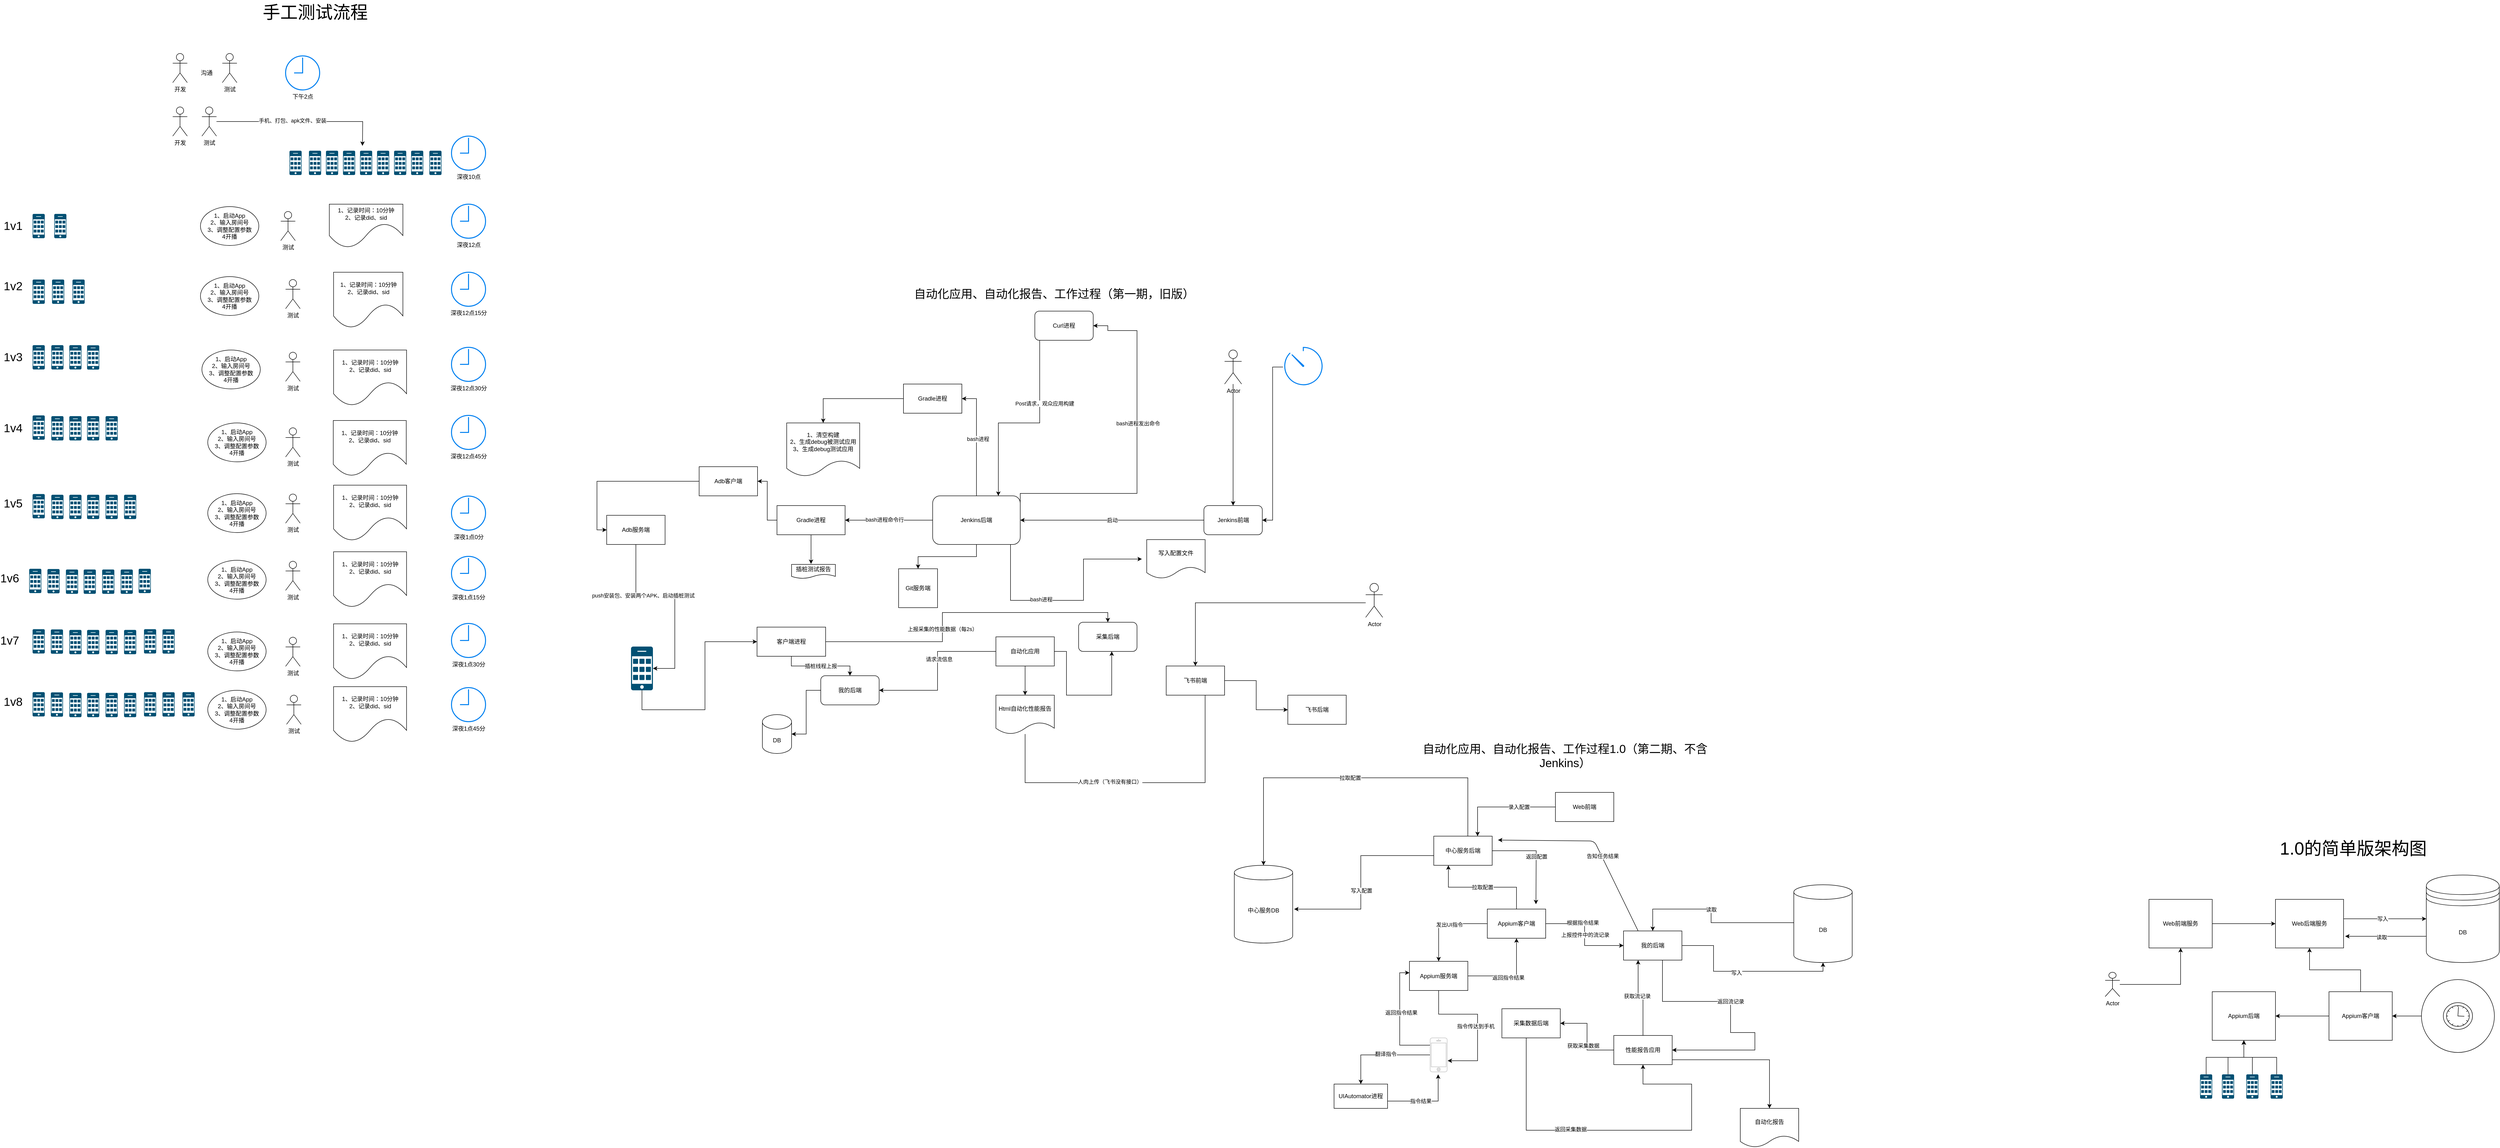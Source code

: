 <mxfile version="14.0.1" type="github">
  <diagram id="W0PIrgdUMLI96M_QNtbx" name="Page-1">
    <mxGraphModel dx="5173" dy="2830" grid="1" gridSize="10" guides="1" tooltips="1" connect="1" arrows="1" fold="1" page="1" pageScale="1" pageWidth="827" pageHeight="1169" math="0" shadow="0">
      <root>
        <mxCell id="0" />
        <mxCell id="1" parent="0" />
        <mxCell id="cEMwxvn-d5G1xKP16MCN-55" style="edgeStyle=orthogonalEdgeStyle;rounded=0;orthogonalLoop=1;jettySize=auto;html=1;entryX=0;entryY=0.5;entryDx=0;entryDy=0;" parent="1" source="cEMwxvn-d5G1xKP16MCN-1" target="cEMwxvn-d5G1xKP16MCN-2" edge="1">
          <mxGeometry relative="1" as="geometry" />
        </mxCell>
        <mxCell id="cEMwxvn-d5G1xKP16MCN-1" value="Web前端服务" style="rounded=0;whiteSpace=wrap;html=1;" parent="1" vertex="1">
          <mxGeometry x="380" y="80" width="130" height="100" as="geometry" />
        </mxCell>
        <mxCell id="cEMwxvn-d5G1xKP16MCN-2" value="Web后端服务" style="rounded=0;whiteSpace=wrap;html=1;" parent="1" vertex="1">
          <mxGeometry x="640" y="80" width="140" height="100" as="geometry" />
        </mxCell>
        <mxCell id="cEMwxvn-d5G1xKP16MCN-3" value="DB" style="shape=datastore;whiteSpace=wrap;html=1;" parent="1" vertex="1">
          <mxGeometry x="950" y="30" width="150" height="180" as="geometry" />
        </mxCell>
        <mxCell id="cEMwxvn-d5G1xKP16MCN-15" value="Appium后端" style="rounded=0;whiteSpace=wrap;html=1;" parent="1" vertex="1">
          <mxGeometry x="510" y="270" width="130" height="100" as="geometry" />
        </mxCell>
        <mxCell id="cEMwxvn-d5G1xKP16MCN-53" value="" style="edgeStyle=orthogonalEdgeStyle;rounded=0;orthogonalLoop=1;jettySize=auto;html=1;" parent="1" source="cEMwxvn-d5G1xKP16MCN-16" target="cEMwxvn-d5G1xKP16MCN-15" edge="1">
          <mxGeometry relative="1" as="geometry" />
        </mxCell>
        <mxCell id="cEMwxvn-d5G1xKP16MCN-54" value="" style="edgeStyle=orthogonalEdgeStyle;rounded=0;orthogonalLoop=1;jettySize=auto;html=1;" parent="1" source="cEMwxvn-d5G1xKP16MCN-16" target="cEMwxvn-d5G1xKP16MCN-2" edge="1">
          <mxGeometry relative="1" as="geometry" />
        </mxCell>
        <mxCell id="cEMwxvn-d5G1xKP16MCN-16" value="Appium客户端" style="rounded=0;whiteSpace=wrap;html=1;" parent="1" vertex="1">
          <mxGeometry x="750" y="270" width="130" height="100" as="geometry" />
        </mxCell>
        <mxCell id="cEMwxvn-d5G1xKP16MCN-51" value="" style="edgeStyle=orthogonalEdgeStyle;rounded=0;orthogonalLoop=1;jettySize=auto;html=1;" parent="1" source="cEMwxvn-d5G1xKP16MCN-18" target="cEMwxvn-d5G1xKP16MCN-15" edge="1">
          <mxGeometry relative="1" as="geometry" />
        </mxCell>
        <mxCell id="cEMwxvn-d5G1xKP16MCN-18" value="" style="points=[[0.015,0.015,0],[0.985,0.015,0],[0.985,0.985,0],[0.015,0.985,0],[0.25,0,0],[0.5,0,0],[0.75,0,0],[1,0.25,0],[1,0.5,0],[1,0.75,0],[0.75,1,0],[0.5,1,0],[0.25,1,0],[0,0.75,0],[0,0.5,0],[0,0.25,0]];verticalLabelPosition=bottom;html=1;verticalAlign=top;aspect=fixed;align=center;pointerEvents=1;shape=mxgraph.cisco19.cell_phone;fillColor=#005073;strokeColor=none;" parent="1" vertex="1">
          <mxGeometry x="485" y="440" width="25" height="50" as="geometry" />
        </mxCell>
        <mxCell id="cEMwxvn-d5G1xKP16MCN-48" value="" style="edgeStyle=orthogonalEdgeStyle;rounded=0;orthogonalLoop=1;jettySize=auto;html=1;" parent="1" source="cEMwxvn-d5G1xKP16MCN-19" target="cEMwxvn-d5G1xKP16MCN-15" edge="1">
          <mxGeometry relative="1" as="geometry" />
        </mxCell>
        <mxCell id="cEMwxvn-d5G1xKP16MCN-19" value="" style="points=[[0.015,0.015,0],[0.985,0.015,0],[0.985,0.985,0],[0.015,0.985,0],[0.25,0,0],[0.5,0,0],[0.75,0,0],[1,0.25,0],[1,0.5,0],[1,0.75,0],[0.75,1,0],[0.5,1,0],[0.25,1,0],[0,0.75,0],[0,0.5,0],[0,0.25,0]];verticalLabelPosition=bottom;html=1;verticalAlign=top;aspect=fixed;align=center;pointerEvents=1;shape=mxgraph.cisco19.cell_phone;fillColor=#005073;strokeColor=none;" parent="1" vertex="1">
          <mxGeometry x="530" y="440" width="25" height="50" as="geometry" />
        </mxCell>
        <mxCell id="cEMwxvn-d5G1xKP16MCN-47" value="" style="edgeStyle=orthogonalEdgeStyle;rounded=0;orthogonalLoop=1;jettySize=auto;html=1;" parent="1" source="cEMwxvn-d5G1xKP16MCN-20" target="cEMwxvn-d5G1xKP16MCN-15" edge="1">
          <mxGeometry relative="1" as="geometry" />
        </mxCell>
        <mxCell id="cEMwxvn-d5G1xKP16MCN-20" value="" style="points=[[0.015,0.015,0],[0.985,0.015,0],[0.985,0.985,0],[0.015,0.985,0],[0.25,0,0],[0.5,0,0],[0.75,0,0],[1,0.25,0],[1,0.5,0],[1,0.75,0],[0.75,1,0],[0.5,1,0],[0.25,1,0],[0,0.75,0],[0,0.5,0],[0,0.25,0]];verticalLabelPosition=bottom;html=1;verticalAlign=top;aspect=fixed;align=center;pointerEvents=1;shape=mxgraph.cisco19.cell_phone;fillColor=#005073;strokeColor=none;" parent="1" vertex="1">
          <mxGeometry x="580" y="440" width="25" height="50" as="geometry" />
        </mxCell>
        <mxCell id="cEMwxvn-d5G1xKP16MCN-49" value="" style="edgeStyle=orthogonalEdgeStyle;rounded=0;orthogonalLoop=1;jettySize=auto;html=1;" parent="1" source="cEMwxvn-d5G1xKP16MCN-21" target="cEMwxvn-d5G1xKP16MCN-15" edge="1">
          <mxGeometry relative="1" as="geometry" />
        </mxCell>
        <mxCell id="cEMwxvn-d5G1xKP16MCN-21" value="" style="points=[[0.015,0.015,0],[0.985,0.015,0],[0.985,0.985,0],[0.015,0.985,0],[0.25,0,0],[0.5,0,0],[0.75,0,0],[1,0.25,0],[1,0.5,0],[1,0.75,0],[0.75,1,0],[0.5,1,0],[0.25,1,0],[0,0.75,0],[0,0.5,0],[0,0.25,0]];verticalLabelPosition=bottom;html=1;verticalAlign=top;aspect=fixed;align=center;pointerEvents=1;shape=mxgraph.cisco19.cell_phone;fillColor=#005073;strokeColor=none;" parent="1" vertex="1">
          <mxGeometry x="630" y="440" width="25" height="50" as="geometry" />
        </mxCell>
        <mxCell id="cEMwxvn-d5G1xKP16MCN-24" style="edgeStyle=orthogonalEdgeStyle;rounded=0;orthogonalLoop=1;jettySize=auto;html=1;entryX=0.5;entryY=1;entryDx=0;entryDy=0;" parent="1" source="cEMwxvn-d5G1xKP16MCN-23" target="cEMwxvn-d5G1xKP16MCN-1" edge="1">
          <mxGeometry relative="1" as="geometry" />
        </mxCell>
        <mxCell id="cEMwxvn-d5G1xKP16MCN-23" value="Actor" style="shape=umlActor;verticalLabelPosition=bottom;verticalAlign=top;html=1;outlineConnect=0;" parent="1" vertex="1">
          <mxGeometry x="290" y="230" width="30" height="50" as="geometry" />
        </mxCell>
        <mxCell id="cEMwxvn-d5G1xKP16MCN-57" style="edgeStyle=orthogonalEdgeStyle;rounded=0;orthogonalLoop=1;jettySize=auto;html=1;entryX=0;entryY=0.5;entryDx=0;entryDy=0;" parent="1" edge="1">
          <mxGeometry relative="1" as="geometry">
            <mxPoint x="780" y="120" as="sourcePoint" />
            <mxPoint x="950" y="120" as="targetPoint" />
          </mxGeometry>
        </mxCell>
        <mxCell id="cEMwxvn-d5G1xKP16MCN-58" value="写入" style="edgeLabel;html=1;align=center;verticalAlign=middle;resizable=0;points=[];" parent="cEMwxvn-d5G1xKP16MCN-57" vertex="1" connectable="0">
          <mxGeometry x="-0.067" relative="1" as="geometry">
            <mxPoint as="offset" />
          </mxGeometry>
        </mxCell>
        <mxCell id="cEMwxvn-d5G1xKP16MCN-59" style="edgeStyle=orthogonalEdgeStyle;rounded=0;orthogonalLoop=1;jettySize=auto;html=1;exitX=0;exitY=0.7;exitDx=0;exitDy=0;entryX=1.023;entryY=0.86;entryDx=0;entryDy=0;entryPerimeter=0;" parent="1" edge="1">
          <mxGeometry relative="1" as="geometry">
            <mxPoint x="950" y="156" as="sourcePoint" />
            <mxPoint x="783.22" y="156" as="targetPoint" />
          </mxGeometry>
        </mxCell>
        <mxCell id="cEMwxvn-d5G1xKP16MCN-60" value="读取" style="edgeLabel;html=1;align=center;verticalAlign=middle;resizable=0;points=[];" parent="cEMwxvn-d5G1xKP16MCN-59" vertex="1" connectable="0">
          <mxGeometry x="0.111" y="2" relative="1" as="geometry">
            <mxPoint as="offset" />
          </mxGeometry>
        </mxCell>
        <mxCell id="cEMwxvn-d5G1xKP16MCN-66" value="" style="edgeStyle=orthogonalEdgeStyle;rounded=0;orthogonalLoop=1;jettySize=auto;html=1;" parent="1" source="cEMwxvn-d5G1xKP16MCN-65" target="cEMwxvn-d5G1xKP16MCN-16" edge="1">
          <mxGeometry relative="1" as="geometry" />
        </mxCell>
        <mxCell id="cEMwxvn-d5G1xKP16MCN-65" value="" style="ellipse;whiteSpace=wrap;html=1;aspect=fixed;" parent="1" vertex="1">
          <mxGeometry x="940" y="245" width="150" height="150" as="geometry" />
        </mxCell>
        <mxCell id="cEMwxvn-d5G1xKP16MCN-61" value="" style="shape=mxgraph.bpmn.shape;html=1;verticalLabelPosition=bottom;labelBackgroundColor=#ffffff;verticalAlign=top;align=center;perimeter=ellipsePerimeter;outlineConnect=0;outline=standard;symbol=timer;" parent="1" vertex="1">
          <mxGeometry x="985" y="292.5" width="60" height="55" as="geometry" />
        </mxCell>
        <mxCell id="bGqVBYWvXgwGC4I8pHL_-1" style="edgeStyle=orthogonalEdgeStyle;rounded=0;orthogonalLoop=1;jettySize=auto;html=1;entryX=0;entryY=0.5;entryDx=0;entryDy=0;" parent="1" source="bGqVBYWvXgwGC4I8pHL_-7" target="bGqVBYWvXgwGC4I8pHL_-12" edge="1">
          <mxGeometry relative="1" as="geometry" />
        </mxCell>
        <mxCell id="bGqVBYWvXgwGC4I8pHL_-2" value="上报控件中的流记录" style="edgeLabel;html=1;align=center;verticalAlign=middle;resizable=0;points=[];" parent="bGqVBYWvXgwGC4I8pHL_-1" vertex="1" connectable="0">
          <mxGeometry y="1" relative="1" as="geometry">
            <mxPoint as="offset" />
          </mxGeometry>
        </mxCell>
        <mxCell id="bGqVBYWvXgwGC4I8pHL_-3" value="根据指令结果" style="edgeLabel;html=1;align=center;verticalAlign=middle;resizable=0;points=[];" parent="bGqVBYWvXgwGC4I8pHL_-1" vertex="1" connectable="0">
          <mxGeometry x="-0.259" y="2" relative="1" as="geometry">
            <mxPoint as="offset" />
          </mxGeometry>
        </mxCell>
        <mxCell id="bGqVBYWvXgwGC4I8pHL_-4" style="edgeStyle=orthogonalEdgeStyle;rounded=0;orthogonalLoop=1;jettySize=auto;html=1;" parent="1" source="bGqVBYWvXgwGC4I8pHL_-7" target="bGqVBYWvXgwGC4I8pHL_-28" edge="1">
          <mxGeometry relative="1" as="geometry" />
        </mxCell>
        <mxCell id="bGqVBYWvXgwGC4I8pHL_-5" value="发出UI指令" style="edgeLabel;html=1;align=center;verticalAlign=middle;resizable=0;points=[];" parent="bGqVBYWvXgwGC4I8pHL_-4" vertex="1" connectable="0">
          <mxGeometry x="-0.121" y="2" relative="1" as="geometry">
            <mxPoint as="offset" />
          </mxGeometry>
        </mxCell>
        <mxCell id="bGqVBYWvXgwGC4I8pHL_-6" value="拉取配置" style="edgeStyle=orthogonalEdgeStyle;rounded=0;orthogonalLoop=1;jettySize=auto;html=1;entryX=0.25;entryY=1;entryDx=0;entryDy=0;" parent="1" source="bGqVBYWvXgwGC4I8pHL_-7" target="bGqVBYWvXgwGC4I8pHL_-32" edge="1">
          <mxGeometry relative="1" as="geometry" />
        </mxCell>
        <mxCell id="bGqVBYWvXgwGC4I8pHL_-7" value="Appium客户端" style="rounded=0;whiteSpace=wrap;html=1;" parent="1" vertex="1">
          <mxGeometry x="-980" y="100" width="120" height="60" as="geometry" />
        </mxCell>
        <mxCell id="bGqVBYWvXgwGC4I8pHL_-8" style="edgeStyle=orthogonalEdgeStyle;rounded=0;orthogonalLoop=1;jettySize=auto;html=1;" parent="1" source="bGqVBYWvXgwGC4I8pHL_-12" target="bGqVBYWvXgwGC4I8pHL_-23" edge="1">
          <mxGeometry relative="1" as="geometry">
            <Array as="points">
              <mxPoint x="-515" y="175" />
              <mxPoint x="-515" y="228" />
            </Array>
          </mxGeometry>
        </mxCell>
        <mxCell id="bGqVBYWvXgwGC4I8pHL_-9" value="写入" style="edgeLabel;html=1;align=center;verticalAlign=middle;resizable=0;points=[];" parent="bGqVBYWvXgwGC4I8pHL_-8" vertex="1" connectable="0">
          <mxGeometry x="-0.089" y="-3" relative="1" as="geometry">
            <mxPoint as="offset" />
          </mxGeometry>
        </mxCell>
        <mxCell id="bGqVBYWvXgwGC4I8pHL_-10" style="edgeStyle=orthogonalEdgeStyle;rounded=0;orthogonalLoop=1;jettySize=auto;html=1;entryX=1;entryY=0.5;entryDx=0;entryDy=0;" parent="1" source="bGqVBYWvXgwGC4I8pHL_-12" target="bGqVBYWvXgwGC4I8pHL_-17" edge="1">
          <mxGeometry relative="1" as="geometry">
            <Array as="points">
              <mxPoint x="-620" y="290" />
              <mxPoint x="-480" y="290" />
              <mxPoint x="-480" y="354" />
              <mxPoint x="-430" y="354" />
              <mxPoint x="-430" y="390" />
            </Array>
          </mxGeometry>
        </mxCell>
        <mxCell id="bGqVBYWvXgwGC4I8pHL_-11" value="返回流记录" style="edgeLabel;html=1;align=center;verticalAlign=middle;resizable=0;points=[];" parent="bGqVBYWvXgwGC4I8pHL_-10" vertex="1" connectable="0">
          <mxGeometry x="0.021" relative="1" as="geometry">
            <mxPoint y="-53" as="offset" />
          </mxGeometry>
        </mxCell>
        <mxCell id="bGqVBYWvXgwGC4I8pHL_-12" value="我的后端" style="rounded=0;whiteSpace=wrap;html=1;" parent="1" vertex="1">
          <mxGeometry x="-700" y="145" width="120" height="60" as="geometry" />
        </mxCell>
        <mxCell id="bGqVBYWvXgwGC4I8pHL_-13" style="edgeStyle=orthogonalEdgeStyle;rounded=0;orthogonalLoop=1;jettySize=auto;html=1;entryX=0.25;entryY=1;entryDx=0;entryDy=0;" parent="1" source="bGqVBYWvXgwGC4I8pHL_-17" target="bGqVBYWvXgwGC4I8pHL_-12" edge="1">
          <mxGeometry relative="1" as="geometry">
            <mxPoint x="-600" y="210" as="targetPoint" />
          </mxGeometry>
        </mxCell>
        <mxCell id="bGqVBYWvXgwGC4I8pHL_-14" value="获取流记录" style="edgeLabel;html=1;align=center;verticalAlign=middle;resizable=0;points=[];" parent="bGqVBYWvXgwGC4I8pHL_-13" vertex="1" connectable="0">
          <mxGeometry x="0.109" y="2" relative="1" as="geometry">
            <mxPoint as="offset" />
          </mxGeometry>
        </mxCell>
        <mxCell id="bGqVBYWvXgwGC4I8pHL_-15" style="edgeStyle=orthogonalEdgeStyle;rounded=0;orthogonalLoop=1;jettySize=auto;html=1;entryX=1;entryY=0.5;entryDx=0;entryDy=0;" parent="1" source="bGqVBYWvXgwGC4I8pHL_-17" target="bGqVBYWvXgwGC4I8pHL_-20" edge="1">
          <mxGeometry relative="1" as="geometry" />
        </mxCell>
        <mxCell id="bGqVBYWvXgwGC4I8pHL_-16" value="获取采集数据" style="edgeLabel;html=1;align=center;verticalAlign=middle;resizable=0;points=[];" parent="bGqVBYWvXgwGC4I8pHL_-15" vertex="1" connectable="0">
          <mxGeometry x="-0.183" y="-3" relative="1" as="geometry">
            <mxPoint x="-11" y="3" as="offset" />
          </mxGeometry>
        </mxCell>
        <mxCell id="bGqVBYWvXgwGC4I8pHL_-133" style="edgeStyle=orthogonalEdgeStyle;rounded=0;orthogonalLoop=1;jettySize=auto;html=1;" parent="1" source="bGqVBYWvXgwGC4I8pHL_-17" edge="1">
          <mxGeometry relative="1" as="geometry">
            <mxPoint x="-400" y="510" as="targetPoint" />
            <Array as="points">
              <mxPoint x="-400" y="410" />
            </Array>
          </mxGeometry>
        </mxCell>
        <mxCell id="bGqVBYWvXgwGC4I8pHL_-17" value="性能报告应用" style="rounded=0;whiteSpace=wrap;html=1;" parent="1" vertex="1">
          <mxGeometry x="-720" y="360" width="120" height="60" as="geometry" />
        </mxCell>
        <mxCell id="bGqVBYWvXgwGC4I8pHL_-18" style="edgeStyle=orthogonalEdgeStyle;rounded=0;orthogonalLoop=1;jettySize=auto;html=1;entryX=0.5;entryY=1;entryDx=0;entryDy=0;" parent="1" source="bGqVBYWvXgwGC4I8pHL_-20" target="bGqVBYWvXgwGC4I8pHL_-17" edge="1">
          <mxGeometry relative="1" as="geometry">
            <Array as="points">
              <mxPoint x="-900" y="555" />
              <mxPoint x="-560" y="555" />
              <mxPoint x="-560" y="460" />
              <mxPoint x="-660" y="460" />
            </Array>
          </mxGeometry>
        </mxCell>
        <mxCell id="bGqVBYWvXgwGC4I8pHL_-19" value="返回采集数据" style="edgeLabel;html=1;align=center;verticalAlign=middle;resizable=0;points=[];" parent="bGqVBYWvXgwGC4I8pHL_-18" vertex="1" connectable="0">
          <mxGeometry x="-0.508" y="91" relative="1" as="geometry">
            <mxPoint as="offset" />
          </mxGeometry>
        </mxCell>
        <mxCell id="bGqVBYWvXgwGC4I8pHL_-20" value="采集数据后端" style="rounded=0;whiteSpace=wrap;html=1;" parent="1" vertex="1">
          <mxGeometry x="-950" y="305" width="120" height="60" as="geometry" />
        </mxCell>
        <mxCell id="bGqVBYWvXgwGC4I8pHL_-21" style="edgeStyle=orthogonalEdgeStyle;rounded=0;orthogonalLoop=1;jettySize=auto;html=1;entryX=0.5;entryY=0;entryDx=0;entryDy=0;" parent="1" source="bGqVBYWvXgwGC4I8pHL_-23" target="bGqVBYWvXgwGC4I8pHL_-12" edge="1">
          <mxGeometry relative="1" as="geometry">
            <mxPoint x="-420" y="90" as="targetPoint" />
            <Array as="points">
              <mxPoint x="-520" y="128" />
              <mxPoint x="-520" y="100" />
              <mxPoint x="-640" y="100" />
            </Array>
          </mxGeometry>
        </mxCell>
        <mxCell id="bGqVBYWvXgwGC4I8pHL_-22" value="读取" style="edgeLabel;html=1;align=center;verticalAlign=middle;resizable=0;points=[];" parent="bGqVBYWvXgwGC4I8pHL_-21" vertex="1" connectable="0">
          <mxGeometry x="0.089" relative="1" as="geometry">
            <mxPoint as="offset" />
          </mxGeometry>
        </mxCell>
        <mxCell id="bGqVBYWvXgwGC4I8pHL_-23" value="DB" style="shape=cylinder3;whiteSpace=wrap;html=1;boundedLbl=1;backgroundOutline=1;size=15;" parent="1" vertex="1">
          <mxGeometry x="-350" y="50" width="120" height="160" as="geometry" />
        </mxCell>
        <mxCell id="bGqVBYWvXgwGC4I8pHL_-24" style="edgeStyle=orthogonalEdgeStyle;rounded=0;orthogonalLoop=1;jettySize=auto;html=1;entryX=1.029;entryY=0.671;entryDx=0;entryDy=0;entryPerimeter=0;" parent="1" source="bGqVBYWvXgwGC4I8pHL_-28" target="bGqVBYWvXgwGC4I8pHL_-31" edge="1">
          <mxGeometry relative="1" as="geometry" />
        </mxCell>
        <mxCell id="bGqVBYWvXgwGC4I8pHL_-25" value="指令传达到手机" style="edgeLabel;html=1;align=center;verticalAlign=middle;resizable=0;points=[];" parent="bGqVBYWvXgwGC4I8pHL_-24" vertex="1" connectable="0">
          <mxGeometry x="0.064" y="-4" relative="1" as="geometry">
            <mxPoint y="1" as="offset" />
          </mxGeometry>
        </mxCell>
        <mxCell id="bGqVBYWvXgwGC4I8pHL_-26" style="edgeStyle=orthogonalEdgeStyle;rounded=0;orthogonalLoop=1;jettySize=auto;html=1;" parent="1" source="bGqVBYWvXgwGC4I8pHL_-28" target="bGqVBYWvXgwGC4I8pHL_-7" edge="1">
          <mxGeometry relative="1" as="geometry" />
        </mxCell>
        <mxCell id="bGqVBYWvXgwGC4I8pHL_-27" value="返回指令结果" style="edgeLabel;html=1;align=center;verticalAlign=middle;resizable=0;points=[];" parent="bGqVBYWvXgwGC4I8pHL_-26" vertex="1" connectable="0">
          <mxGeometry x="-0.065" y="-2" relative="1" as="geometry">
            <mxPoint y="1" as="offset" />
          </mxGeometry>
        </mxCell>
        <mxCell id="bGqVBYWvXgwGC4I8pHL_-28" value="Appium服务端" style="rounded=0;whiteSpace=wrap;html=1;" parent="1" vertex="1">
          <mxGeometry x="-1140" y="207.5" width="120" height="60" as="geometry" />
        </mxCell>
        <mxCell id="bGqVBYWvXgwGC4I8pHL_-29" style="edgeStyle=orthogonalEdgeStyle;rounded=0;orthogonalLoop=1;jettySize=auto;html=1;entryX=0;entryY=0.392;entryDx=0;entryDy=0;entryPerimeter=0;" parent="1" source="bGqVBYWvXgwGC4I8pHL_-31" target="bGqVBYWvXgwGC4I8pHL_-28" edge="1">
          <mxGeometry relative="1" as="geometry">
            <mxPoint x="-1210" y="370" as="targetPoint" />
            <Array as="points">
              <mxPoint x="-1160" y="380" />
              <mxPoint x="-1160" y="231" />
            </Array>
          </mxGeometry>
        </mxCell>
        <mxCell id="bGqVBYWvXgwGC4I8pHL_-30" value="返回指令结果" style="edgeLabel;html=1;align=center;verticalAlign=middle;resizable=0;points=[];" parent="bGqVBYWvXgwGC4I8pHL_-29" vertex="1" connectable="0">
          <mxGeometry x="0.12" y="-3" relative="1" as="geometry">
            <mxPoint as="offset" />
          </mxGeometry>
        </mxCell>
        <mxCell id="bGqVBYWvXgwGC4I8pHL_-136" style="edgeStyle=orthogonalEdgeStyle;rounded=0;orthogonalLoop=1;jettySize=auto;html=1;entryX=0.5;entryY=0;entryDx=0;entryDy=0;" parent="1" source="bGqVBYWvXgwGC4I8pHL_-31" target="bGqVBYWvXgwGC4I8pHL_-135" edge="1">
          <mxGeometry relative="1" as="geometry" />
        </mxCell>
        <mxCell id="bGqVBYWvXgwGC4I8pHL_-138" value="翻译指令" style="edgeLabel;html=1;align=center;verticalAlign=middle;resizable=0;points=[];" parent="bGqVBYWvXgwGC4I8pHL_-136" vertex="1" connectable="0">
          <mxGeometry x="-0.085" y="-2" relative="1" as="geometry">
            <mxPoint x="1" as="offset" />
          </mxGeometry>
        </mxCell>
        <mxCell id="bGqVBYWvXgwGC4I8pHL_-31" value="" style="html=1;verticalLabelPosition=bottom;labelBackgroundColor=#ffffff;verticalAlign=top;shadow=0;dashed=0;strokeWidth=1;shape=mxgraph.ios7.misc.iphone;strokeColor=#c0c0c0;" parent="1" vertex="1">
          <mxGeometry x="-1097.5" y="365" width="35" height="70" as="geometry" />
        </mxCell>
        <mxCell id="bGqVBYWvXgwGC4I8pHL_-38" style="edgeStyle=orthogonalEdgeStyle;rounded=0;orthogonalLoop=1;jettySize=auto;html=1;entryX=1.025;entryY=0.563;entryDx=0;entryDy=0;entryPerimeter=0;" parent="1" source="bGqVBYWvXgwGC4I8pHL_-32" target="bGqVBYWvXgwGC4I8pHL_-37" edge="1">
          <mxGeometry relative="1" as="geometry">
            <Array as="points">
              <mxPoint x="-1240" y="-10" />
              <mxPoint x="-1240" y="100" />
            </Array>
          </mxGeometry>
        </mxCell>
        <mxCell id="bGqVBYWvXgwGC4I8pHL_-39" value="写入配置" style="edgeLabel;html=1;align=center;verticalAlign=middle;resizable=0;points=[];" parent="bGqVBYWvXgwGC4I8pHL_-38" vertex="1" connectable="0">
          <mxGeometry x="0.116" relative="1" as="geometry">
            <mxPoint x="1" y="-0.1" as="offset" />
          </mxGeometry>
        </mxCell>
        <mxCell id="bGqVBYWvXgwGC4I8pHL_-41" style="edgeStyle=orthogonalEdgeStyle;rounded=0;orthogonalLoop=1;jettySize=auto;html=1;entryX=0.5;entryY=0;entryDx=0;entryDy=0;entryPerimeter=0;" parent="1" source="bGqVBYWvXgwGC4I8pHL_-32" target="bGqVBYWvXgwGC4I8pHL_-37" edge="1">
          <mxGeometry relative="1" as="geometry">
            <Array as="points">
              <mxPoint x="-1020" y="-170" />
              <mxPoint x="-1440" y="-170" />
            </Array>
          </mxGeometry>
        </mxCell>
        <mxCell id="bGqVBYWvXgwGC4I8pHL_-42" value="拉取配置" style="edgeLabel;html=1;align=center;verticalAlign=middle;resizable=0;points=[];" parent="bGqVBYWvXgwGC4I8pHL_-41" vertex="1" connectable="0">
          <mxGeometry x="0.006" relative="1" as="geometry">
            <mxPoint as="offset" />
          </mxGeometry>
        </mxCell>
        <mxCell id="bGqVBYWvXgwGC4I8pHL_-47" style="edgeStyle=orthogonalEdgeStyle;rounded=0;orthogonalLoop=1;jettySize=auto;html=1;" parent="1" source="bGqVBYWvXgwGC4I8pHL_-32" edge="1">
          <mxGeometry relative="1" as="geometry">
            <mxPoint x="-880" y="90" as="targetPoint" />
          </mxGeometry>
        </mxCell>
        <mxCell id="bGqVBYWvXgwGC4I8pHL_-48" value="返回配置" style="edgeLabel;html=1;align=center;verticalAlign=middle;resizable=0;points=[];" parent="bGqVBYWvXgwGC4I8pHL_-47" vertex="1" connectable="0">
          <mxGeometry x="-0.158" y="-6" relative="1" as="geometry">
            <mxPoint x="6" y="6" as="offset" />
          </mxGeometry>
        </mxCell>
        <mxCell id="bGqVBYWvXgwGC4I8pHL_-32" value="中心服务后端" style="rounded=0;whiteSpace=wrap;html=1;" parent="1" vertex="1">
          <mxGeometry x="-1090" y="-50" width="120" height="60" as="geometry" />
        </mxCell>
        <mxCell id="bGqVBYWvXgwGC4I8pHL_-44" style="edgeStyle=orthogonalEdgeStyle;rounded=0;orthogonalLoop=1;jettySize=auto;html=1;entryX=0.75;entryY=0;entryDx=0;entryDy=0;" parent="1" source="bGqVBYWvXgwGC4I8pHL_-35" target="bGqVBYWvXgwGC4I8pHL_-32" edge="1">
          <mxGeometry relative="1" as="geometry" />
        </mxCell>
        <mxCell id="bGqVBYWvXgwGC4I8pHL_-46" value="录入配置" style="edgeLabel;html=1;align=center;verticalAlign=middle;resizable=0;points=[];" parent="bGqVBYWvXgwGC4I8pHL_-44" vertex="1" connectable="0">
          <mxGeometry x="-0.314" relative="1" as="geometry">
            <mxPoint as="offset" />
          </mxGeometry>
        </mxCell>
        <mxCell id="bGqVBYWvXgwGC4I8pHL_-35" value="Web前端" style="rounded=0;whiteSpace=wrap;html=1;" parent="1" vertex="1">
          <mxGeometry x="-840" y="-140" width="120" height="60" as="geometry" />
        </mxCell>
        <mxCell id="bGqVBYWvXgwGC4I8pHL_-36" value="&lt;font style=&quot;font-size: 24px&quot;&gt;自动化应用、自动化报告、工作过程1.0（第二期、不含Jenkins）&lt;/font&gt;" style="text;html=1;strokeColor=none;fillColor=none;align=center;verticalAlign=middle;whiteSpace=wrap;rounded=0;" parent="1" vertex="1">
          <mxGeometry x="-1150" y="-230" width="660" height="30" as="geometry" />
        </mxCell>
        <mxCell id="bGqVBYWvXgwGC4I8pHL_-37" value="中心服务DB" style="shape=cylinder3;whiteSpace=wrap;html=1;boundedLbl=1;backgroundOutline=1;size=15;" parent="1" vertex="1">
          <mxGeometry x="-1500" y="10" width="120" height="160" as="geometry" />
        </mxCell>
        <mxCell id="bGqVBYWvXgwGC4I8pHL_-49" value="" style="endArrow=classic;html=1;exitX=0.25;exitY=0;exitDx=0;exitDy=0;" parent="1" source="bGqVBYWvXgwGC4I8pHL_-12" edge="1">
          <mxGeometry width="50" height="50" relative="1" as="geometry">
            <mxPoint x="-690" y="140" as="sourcePoint" />
            <mxPoint x="-958" y="-42" as="targetPoint" />
            <Array as="points">
              <mxPoint x="-760" y="-40" />
            </Array>
          </mxGeometry>
        </mxCell>
        <mxCell id="bGqVBYWvXgwGC4I8pHL_-50" value="告知任务结果" style="edgeLabel;html=1;align=center;verticalAlign=middle;resizable=0;points=[];" parent="bGqVBYWvXgwGC4I8pHL_-49" vertex="1" connectable="0">
          <mxGeometry x="-0.156" y="-2" relative="1" as="geometry">
            <mxPoint as="offset" />
          </mxGeometry>
        </mxCell>
        <mxCell id="bGqVBYWvXgwGC4I8pHL_-53" value="&lt;font style=&quot;font-size: 24px&quot;&gt;自动化应用、自动化报告、工作过程（第一期，旧版）&lt;/font&gt;" style="text;html=1;strokeColor=none;fillColor=none;align=center;verticalAlign=middle;whiteSpace=wrap;rounded=0;" parent="1" vertex="1">
          <mxGeometry x="-2240" y="-1180" width="740" height="30" as="geometry" />
        </mxCell>
        <mxCell id="bGqVBYWvXgwGC4I8pHL_-68" value="启动" style="edgeStyle=orthogonalEdgeStyle;rounded=0;orthogonalLoop=1;jettySize=auto;html=1;entryX=1;entryY=0.5;entryDx=0;entryDy=0;" parent="1" source="bGqVBYWvXgwGC4I8pHL_-57" target="bGqVBYWvXgwGC4I8pHL_-59" edge="1">
          <mxGeometry relative="1" as="geometry" />
        </mxCell>
        <mxCell id="bGqVBYWvXgwGC4I8pHL_-57" value="Jenkins前端" style="rounded=1;whiteSpace=wrap;html=1;" parent="1" vertex="1">
          <mxGeometry x="-1562.5" y="-730" width="120" height="60" as="geometry" />
        </mxCell>
        <mxCell id="bGqVBYWvXgwGC4I8pHL_-58" value="Git服务端" style="whiteSpace=wrap;html=1;aspect=fixed;" parent="1" vertex="1">
          <mxGeometry x="-2190" y="-600" width="80" height="80" as="geometry" />
        </mxCell>
        <mxCell id="bGqVBYWvXgwGC4I8pHL_-71" style="edgeStyle=orthogonalEdgeStyle;rounded=0;orthogonalLoop=1;jettySize=auto;html=1;" parent="1" source="bGqVBYWvXgwGC4I8pHL_-59" target="bGqVBYWvXgwGC4I8pHL_-58" edge="1">
          <mxGeometry relative="1" as="geometry" />
        </mxCell>
        <mxCell id="bGqVBYWvXgwGC4I8pHL_-74" style="edgeStyle=orthogonalEdgeStyle;rounded=0;orthogonalLoop=1;jettySize=auto;html=1;" parent="1" source="bGqVBYWvXgwGC4I8pHL_-59" edge="1">
          <mxGeometry relative="1" as="geometry">
            <mxPoint x="-1690" y="-620" as="targetPoint" />
            <Array as="points">
              <mxPoint x="-1960" y="-535" />
              <mxPoint x="-1810" y="-535" />
            </Array>
          </mxGeometry>
        </mxCell>
        <mxCell id="bGqVBYWvXgwGC4I8pHL_-75" value="bash进程" style="edgeLabel;html=1;align=center;verticalAlign=middle;resizable=0;points=[];" parent="bGqVBYWvXgwGC4I8pHL_-74" vertex="1" connectable="0">
          <mxGeometry x="-0.243" y="2" relative="1" as="geometry">
            <mxPoint as="offset" />
          </mxGeometry>
        </mxCell>
        <mxCell id="bGqVBYWvXgwGC4I8pHL_-81" style="edgeStyle=orthogonalEdgeStyle;rounded=0;orthogonalLoop=1;jettySize=auto;html=1;entryX=1;entryY=0.5;entryDx=0;entryDy=0;" parent="1" source="bGqVBYWvXgwGC4I8pHL_-59" target="bGqVBYWvXgwGC4I8pHL_-82" edge="1">
          <mxGeometry relative="1" as="geometry">
            <mxPoint x="-1930" y="-860" as="targetPoint" />
          </mxGeometry>
        </mxCell>
        <mxCell id="bGqVBYWvXgwGC4I8pHL_-83" value="bash进程" style="edgeLabel;html=1;align=center;verticalAlign=middle;resizable=0;points=[];" parent="bGqVBYWvXgwGC4I8pHL_-81" vertex="1" connectable="0">
          <mxGeometry x="0.016" y="-3" relative="1" as="geometry">
            <mxPoint as="offset" />
          </mxGeometry>
        </mxCell>
        <mxCell id="bGqVBYWvXgwGC4I8pHL_-86" style="edgeStyle=orthogonalEdgeStyle;rounded=0;orthogonalLoop=1;jettySize=auto;html=1;exitX=1;exitY=0.25;exitDx=0;exitDy=0;entryX=1;entryY=0.5;entryDx=0;entryDy=0;" parent="1" source="bGqVBYWvXgwGC4I8pHL_-59" target="bGqVBYWvXgwGC4I8pHL_-88" edge="1">
          <mxGeometry relative="1" as="geometry">
            <mxPoint x="-1890" y="-980" as="targetPoint" />
            <mxPoint x="-1905" y="-760" as="sourcePoint" />
            <Array as="points">
              <mxPoint x="-1940" y="-755" />
              <mxPoint x="-1700" y="-755" />
              <mxPoint x="-1700" y="-1090" />
              <mxPoint x="-1760" y="-1090" />
              <mxPoint x="-1760" y="-1100" />
            </Array>
          </mxGeometry>
        </mxCell>
        <mxCell id="bGqVBYWvXgwGC4I8pHL_-87" value="bash进程发出命令" style="edgeLabel;html=1;align=center;verticalAlign=middle;resizable=0;points=[];" parent="bGqVBYWvXgwGC4I8pHL_-86" vertex="1" connectable="0">
          <mxGeometry x="0.175" y="-2" relative="1" as="geometry">
            <mxPoint as="offset" />
          </mxGeometry>
        </mxCell>
        <mxCell id="bGqVBYWvXgwGC4I8pHL_-96" style="edgeStyle=orthogonalEdgeStyle;rounded=0;orthogonalLoop=1;jettySize=auto;html=1;" parent="1" source="bGqVBYWvXgwGC4I8pHL_-59" edge="1">
          <mxGeometry relative="1" as="geometry">
            <mxPoint x="-2300" y="-700" as="targetPoint" />
          </mxGeometry>
        </mxCell>
        <mxCell id="bGqVBYWvXgwGC4I8pHL_-98" value="bash进程命令行" style="edgeLabel;html=1;align=center;verticalAlign=middle;resizable=0;points=[];" parent="bGqVBYWvXgwGC4I8pHL_-96" vertex="1" connectable="0">
          <mxGeometry x="0.1" y="-2" relative="1" as="geometry">
            <mxPoint as="offset" />
          </mxGeometry>
        </mxCell>
        <mxCell id="bGqVBYWvXgwGC4I8pHL_-59" value="Jenkins后端" style="rounded=1;whiteSpace=wrap;html=1;" parent="1" vertex="1">
          <mxGeometry x="-2120" y="-750" width="180" height="100" as="geometry" />
        </mxCell>
        <mxCell id="bGqVBYWvXgwGC4I8pHL_-94" style="edgeStyle=orthogonalEdgeStyle;rounded=0;orthogonalLoop=1;jettySize=auto;html=1;entryX=0.5;entryY=0;entryDx=0;entryDy=0;" parent="1" source="bGqVBYWvXgwGC4I8pHL_-62" target="bGqVBYWvXgwGC4I8pHL_-57" edge="1">
          <mxGeometry relative="1" as="geometry">
            <mxPoint x="-1502.5" y="-770" as="targetPoint" />
            <Array as="points" />
          </mxGeometry>
        </mxCell>
        <mxCell id="bGqVBYWvXgwGC4I8pHL_-62" value="Actor" style="shape=umlActor;verticalLabelPosition=bottom;verticalAlign=top;html=1;outlineConnect=0;" parent="1" vertex="1">
          <mxGeometry x="-1520" y="-1050" width="35" height="70" as="geometry" />
        </mxCell>
        <mxCell id="vUtNOjfx-Yac7MQ7vpSG-1" style="edgeStyle=orthogonalEdgeStyle;rounded=0;orthogonalLoop=1;jettySize=auto;html=1;entryX=1;entryY=0.5;entryDx=0;entryDy=0;" parent="1" source="bGqVBYWvXgwGC4I8pHL_-63" target="bGqVBYWvXgwGC4I8pHL_-57" edge="1">
          <mxGeometry relative="1" as="geometry" />
        </mxCell>
        <mxCell id="bGqVBYWvXgwGC4I8pHL_-63" value="" style="html=1;verticalLabelPosition=bottom;align=center;labelBackgroundColor=#ffffff;verticalAlign=top;strokeWidth=2;strokeColor=#0080F0;shadow=0;dashed=0;shape=mxgraph.ios7.icons.gauge;" parent="1" vertex="1">
          <mxGeometry x="-1400" y="-1055.5" width="83.31" height="81" as="geometry" />
        </mxCell>
        <mxCell id="bGqVBYWvXgwGC4I8pHL_-79" value="写入配置文件" style="shape=document;whiteSpace=wrap;html=1;boundedLbl=1;" parent="1" vertex="1">
          <mxGeometry x="-1680" y="-660" width="120" height="80" as="geometry" />
        </mxCell>
        <mxCell id="bGqVBYWvXgwGC4I8pHL_-85" style="edgeStyle=orthogonalEdgeStyle;rounded=0;orthogonalLoop=1;jettySize=auto;html=1;entryX=0.5;entryY=0;entryDx=0;entryDy=0;" parent="1" source="bGqVBYWvXgwGC4I8pHL_-82" target="bGqVBYWvXgwGC4I8pHL_-84" edge="1">
          <mxGeometry relative="1" as="geometry" />
        </mxCell>
        <mxCell id="bGqVBYWvXgwGC4I8pHL_-82" value="Gradle进程" style="rounded=0;whiteSpace=wrap;html=1;" parent="1" vertex="1">
          <mxGeometry x="-2180" y="-980" width="120" height="60" as="geometry" />
        </mxCell>
        <mxCell id="bGqVBYWvXgwGC4I8pHL_-84" value="1、清空构建&lt;br&gt;2、生成debug被测试应用&lt;br&gt;3、生成debug测试应用" style="shape=document;whiteSpace=wrap;html=1;boundedLbl=1;" parent="1" vertex="1">
          <mxGeometry x="-2420" y="-900" width="150" height="110" as="geometry" />
        </mxCell>
        <mxCell id="bGqVBYWvXgwGC4I8pHL_-89" style="edgeStyle=orthogonalEdgeStyle;rounded=0;orthogonalLoop=1;jettySize=auto;html=1;entryX=0.75;entryY=0;entryDx=0;entryDy=0;" parent="1" source="bGqVBYWvXgwGC4I8pHL_-88" target="bGqVBYWvXgwGC4I8pHL_-59" edge="1">
          <mxGeometry relative="1" as="geometry">
            <mxPoint x="-1985" y="-780" as="targetPoint" />
            <Array as="points">
              <mxPoint x="-1900" y="-900" />
              <mxPoint x="-1985" y="-900" />
            </Array>
          </mxGeometry>
        </mxCell>
        <mxCell id="bGqVBYWvXgwGC4I8pHL_-90" value="Post请求，观众应用构建" style="edgeLabel;html=1;align=center;verticalAlign=middle;resizable=0;points=[];" parent="bGqVBYWvXgwGC4I8pHL_-89" vertex="1" connectable="0">
          <mxGeometry x="-0.052" y="-1" relative="1" as="geometry">
            <mxPoint x="32" y="-39" as="offset" />
          </mxGeometry>
        </mxCell>
        <mxCell id="bGqVBYWvXgwGC4I8pHL_-88" value="Curl进程" style="rounded=1;whiteSpace=wrap;html=1;" parent="1" vertex="1">
          <mxGeometry x="-1910" y="-1130" width="120" height="60" as="geometry" />
        </mxCell>
        <mxCell id="bGqVBYWvXgwGC4I8pHL_-102" style="edgeStyle=orthogonalEdgeStyle;rounded=0;orthogonalLoop=1;jettySize=auto;html=1;entryX=1;entryY=0.5;entryDx=0;entryDy=0;" parent="1" source="bGqVBYWvXgwGC4I8pHL_-97" target="bGqVBYWvXgwGC4I8pHL_-106" edge="1">
          <mxGeometry relative="1" as="geometry" />
        </mxCell>
        <mxCell id="vUtNOjfx-Yac7MQ7vpSG-227" style="edgeStyle=orthogonalEdgeStyle;rounded=0;orthogonalLoop=1;jettySize=auto;html=1;" parent="1" source="bGqVBYWvXgwGC4I8pHL_-97" edge="1">
          <mxGeometry relative="1" as="geometry">
            <mxPoint x="-2370" y="-610" as="targetPoint" />
          </mxGeometry>
        </mxCell>
        <mxCell id="bGqVBYWvXgwGC4I8pHL_-97" value="Gradle进程" style="rounded=0;whiteSpace=wrap;html=1;" parent="1" vertex="1">
          <mxGeometry x="-2440" y="-730" width="140" height="60" as="geometry" />
        </mxCell>
        <mxCell id="bGqVBYWvXgwGC4I8pHL_-103" style="edgeStyle=orthogonalEdgeStyle;rounded=0;orthogonalLoop=1;jettySize=auto;html=1;entryX=1;entryY=0.5;entryDx=0;entryDy=0;entryPerimeter=0;" parent="1" source="bGqVBYWvXgwGC4I8pHL_-100" target="bGqVBYWvXgwGC4I8pHL_-101" edge="1">
          <mxGeometry relative="1" as="geometry">
            <mxPoint x="-2580" y="-560" as="targetPoint" />
          </mxGeometry>
        </mxCell>
        <mxCell id="bGqVBYWvXgwGC4I8pHL_-104" value="push安装包、安装两个APK、启动插桩测试" style="edgeLabel;html=1;align=center;verticalAlign=middle;resizable=0;points=[];" parent="bGqVBYWvXgwGC4I8pHL_-103" vertex="1" connectable="0">
          <mxGeometry x="-0.127" relative="1" as="geometry">
            <mxPoint x="-46.5" as="offset" />
          </mxGeometry>
        </mxCell>
        <mxCell id="bGqVBYWvXgwGC4I8pHL_-100" value="Adb服务端" style="rounded=0;whiteSpace=wrap;html=1;" parent="1" vertex="1">
          <mxGeometry x="-2790" y="-710" width="120" height="60" as="geometry" />
        </mxCell>
        <mxCell id="bGqVBYWvXgwGC4I8pHL_-110" style="edgeStyle=orthogonalEdgeStyle;rounded=0;orthogonalLoop=1;jettySize=auto;html=1;entryX=0;entryY=0.5;entryDx=0;entryDy=0;exitX=0.5;exitY=1;exitDx=0;exitDy=0;exitPerimeter=0;" parent="1" source="bGqVBYWvXgwGC4I8pHL_-101" target="bGqVBYWvXgwGC4I8pHL_-111" edge="1">
          <mxGeometry relative="1" as="geometry">
            <mxPoint x="-2420" y="-340" as="targetPoint" />
            <mxPoint x="-2717" y="-330" as="sourcePoint" />
            <Array as="points">
              <mxPoint x="-2717" y="-310" />
              <mxPoint x="-2588" y="-310" />
              <mxPoint x="-2588" y="-450" />
            </Array>
          </mxGeometry>
        </mxCell>
        <mxCell id="bGqVBYWvXgwGC4I8pHL_-101" value="" style="points=[[0.015,0.015,0],[0.985,0.015,0],[0.985,0.985,0],[0.015,0.985,0],[0.25,0,0],[0.5,0,0],[0.75,0,0],[1,0.25,0],[1,0.5,0],[1,0.75,0],[0.75,1,0],[0.5,1,0],[0.25,1,0],[0,0.75,0],[0,0.5,0],[0,0.25,0]];verticalLabelPosition=bottom;html=1;verticalAlign=top;aspect=fixed;align=center;pointerEvents=1;shape=mxgraph.cisco19.cell_phone;fillColor=#005073;strokeColor=none;" parent="1" vertex="1">
          <mxGeometry x="-2740" y="-440" width="45" height="90" as="geometry" />
        </mxCell>
        <mxCell id="bGqVBYWvXgwGC4I8pHL_-107" style="edgeStyle=orthogonalEdgeStyle;rounded=0;orthogonalLoop=1;jettySize=auto;html=1;entryX=0;entryY=0.5;entryDx=0;entryDy=0;" parent="1" source="bGqVBYWvXgwGC4I8pHL_-106" target="bGqVBYWvXgwGC4I8pHL_-100" edge="1">
          <mxGeometry relative="1" as="geometry">
            <mxPoint x="-2640" y="-740" as="targetPoint" />
          </mxGeometry>
        </mxCell>
        <mxCell id="bGqVBYWvXgwGC4I8pHL_-106" value="Adb客户端" style="rounded=0;whiteSpace=wrap;html=1;" parent="1" vertex="1">
          <mxGeometry x="-2600" y="-810" width="120" height="60" as="geometry" />
        </mxCell>
        <mxCell id="bGqVBYWvXgwGC4I8pHL_-113" value="插桩线程上报" style="edgeStyle=orthogonalEdgeStyle;rounded=0;orthogonalLoop=1;jettySize=auto;html=1;" parent="1" source="bGqVBYWvXgwGC4I8pHL_-111" target="bGqVBYWvXgwGC4I8pHL_-112" edge="1">
          <mxGeometry relative="1" as="geometry" />
        </mxCell>
        <mxCell id="bGqVBYWvXgwGC4I8pHL_-124" style="edgeStyle=orthogonalEdgeStyle;rounded=0;orthogonalLoop=1;jettySize=auto;html=1;entryX=0.5;entryY=0;entryDx=0;entryDy=0;" parent="1" source="bGqVBYWvXgwGC4I8pHL_-111" target="bGqVBYWvXgwGC4I8pHL_-116" edge="1">
          <mxGeometry relative="1" as="geometry">
            <Array as="points">
              <mxPoint x="-2100" y="-450" />
              <mxPoint x="-2100" y="-510" />
              <mxPoint x="-1760" y="-510" />
            </Array>
          </mxGeometry>
        </mxCell>
        <mxCell id="bGqVBYWvXgwGC4I8pHL_-125" value="上报采集的性能数据（每2s）" style="edgeLabel;html=1;align=center;verticalAlign=middle;resizable=0;points=[];" parent="bGqVBYWvXgwGC4I8pHL_-124" vertex="1" connectable="0">
          <mxGeometry x="-0.273" y="26" relative="1" as="geometry">
            <mxPoint x="26" y="-26" as="offset" />
          </mxGeometry>
        </mxCell>
        <mxCell id="bGqVBYWvXgwGC4I8pHL_-111" value="客户端进程" style="rounded=0;whiteSpace=wrap;html=1;" parent="1" vertex="1">
          <mxGeometry x="-2481" y="-480" width="141" height="60" as="geometry" />
        </mxCell>
        <mxCell id="vUtNOjfx-Yac7MQ7vpSG-2" style="edgeStyle=orthogonalEdgeStyle;rounded=0;orthogonalLoop=1;jettySize=auto;html=1;entryX=1;entryY=0.5;entryDx=0;entryDy=0;entryPerimeter=0;" parent="1" source="bGqVBYWvXgwGC4I8pHL_-112" target="bGqVBYWvXgwGC4I8pHL_-121" edge="1">
          <mxGeometry relative="1" as="geometry" />
        </mxCell>
        <mxCell id="bGqVBYWvXgwGC4I8pHL_-112" value="我的后端" style="rounded=1;whiteSpace=wrap;html=1;" parent="1" vertex="1">
          <mxGeometry x="-2350" y="-380" width="120" height="60" as="geometry" />
        </mxCell>
        <mxCell id="bGqVBYWvXgwGC4I8pHL_-115" style="edgeStyle=orthogonalEdgeStyle;rounded=0;orthogonalLoop=1;jettySize=auto;html=1;entryX=1;entryY=0.5;entryDx=0;entryDy=0;" parent="1" source="bGqVBYWvXgwGC4I8pHL_-114" target="bGqVBYWvXgwGC4I8pHL_-112" edge="1">
          <mxGeometry relative="1" as="geometry" />
        </mxCell>
        <mxCell id="bGqVBYWvXgwGC4I8pHL_-132" value="请求流信息" style="edgeLabel;html=1;align=center;verticalAlign=middle;resizable=0;points=[];" parent="bGqVBYWvXgwGC4I8pHL_-115" vertex="1" connectable="0">
          <mxGeometry x="-0.269" y="16" relative="1" as="geometry">
            <mxPoint as="offset" />
          </mxGeometry>
        </mxCell>
        <mxCell id="bGqVBYWvXgwGC4I8pHL_-117" style="edgeStyle=orthogonalEdgeStyle;rounded=0;orthogonalLoop=1;jettySize=auto;html=1;entryX=0.567;entryY=1;entryDx=0;entryDy=0;entryPerimeter=0;" parent="1" source="bGqVBYWvXgwGC4I8pHL_-114" target="bGqVBYWvXgwGC4I8pHL_-116" edge="1">
          <mxGeometry relative="1" as="geometry">
            <Array as="points">
              <mxPoint x="-1845" y="-430" />
              <mxPoint x="-1845" y="-340" />
              <mxPoint x="-1752" y="-340" />
            </Array>
          </mxGeometry>
        </mxCell>
        <mxCell id="bGqVBYWvXgwGC4I8pHL_-119" style="edgeStyle=orthogonalEdgeStyle;rounded=0;orthogonalLoop=1;jettySize=auto;html=1;" parent="1" source="bGqVBYWvXgwGC4I8pHL_-114" edge="1">
          <mxGeometry relative="1" as="geometry">
            <mxPoint x="-1930" y="-340" as="targetPoint" />
          </mxGeometry>
        </mxCell>
        <mxCell id="bGqVBYWvXgwGC4I8pHL_-114" value="自动化应用" style="rounded=0;whiteSpace=wrap;html=1;" parent="1" vertex="1">
          <mxGeometry x="-1990" y="-460" width="120" height="60" as="geometry" />
        </mxCell>
        <mxCell id="bGqVBYWvXgwGC4I8pHL_-116" value="采集后端" style="rounded=1;whiteSpace=wrap;html=1;" parent="1" vertex="1">
          <mxGeometry x="-1820" y="-490" width="120" height="60" as="geometry" />
        </mxCell>
        <mxCell id="bGqVBYWvXgwGC4I8pHL_-127" style="edgeStyle=orthogonalEdgeStyle;rounded=0;orthogonalLoop=1;jettySize=auto;html=1;" parent="1" source="bGqVBYWvXgwGC4I8pHL_-120" edge="1">
          <mxGeometry relative="1" as="geometry">
            <mxPoint x="-1560" y="-360" as="targetPoint" />
            <Array as="points">
              <mxPoint x="-1930" y="-160" />
              <mxPoint x="-1560" y="-160" />
            </Array>
          </mxGeometry>
        </mxCell>
        <mxCell id="bGqVBYWvXgwGC4I8pHL_-130" value="人肉上传（飞书没有接口）" style="edgeLabel;html=1;align=center;verticalAlign=middle;resizable=0;points=[];" parent="bGqVBYWvXgwGC4I8pHL_-127" vertex="1" connectable="0">
          <mxGeometry x="-0.184" y="2" relative="1" as="geometry">
            <mxPoint as="offset" />
          </mxGeometry>
        </mxCell>
        <mxCell id="bGqVBYWvXgwGC4I8pHL_-120" value="Html自动化性能报告" style="shape=document;whiteSpace=wrap;html=1;boundedLbl=1;" parent="1" vertex="1">
          <mxGeometry x="-1990" y="-340" width="120" height="80" as="geometry" />
        </mxCell>
        <mxCell id="bGqVBYWvXgwGC4I8pHL_-121" value="DB" style="shape=cylinder3;whiteSpace=wrap;html=1;boundedLbl=1;backgroundOutline=1;size=15;" parent="1" vertex="1">
          <mxGeometry x="-2470" y="-300" width="60" height="80" as="geometry" />
        </mxCell>
        <mxCell id="vUtNOjfx-Yac7MQ7vpSG-4" style="edgeStyle=orthogonalEdgeStyle;rounded=0;orthogonalLoop=1;jettySize=auto;html=1;entryX=0;entryY=0.5;entryDx=0;entryDy=0;" parent="1" source="bGqVBYWvXgwGC4I8pHL_-126" target="bGqVBYWvXgwGC4I8pHL_-129" edge="1">
          <mxGeometry relative="1" as="geometry" />
        </mxCell>
        <mxCell id="bGqVBYWvXgwGC4I8pHL_-126" value="飞书前端" style="rounded=0;whiteSpace=wrap;html=1;" parent="1" vertex="1">
          <mxGeometry x="-1640" y="-400" width="120" height="60" as="geometry" />
        </mxCell>
        <mxCell id="bGqVBYWvXgwGC4I8pHL_-129" value="飞书后端" style="rounded=0;whiteSpace=wrap;html=1;" parent="1" vertex="1">
          <mxGeometry x="-1390" y="-340" width="120" height="60" as="geometry" />
        </mxCell>
        <mxCell id="bGqVBYWvXgwGC4I8pHL_-131" value="&lt;font style=&quot;font-size: 36px&quot;&gt;1.0的简单版架构图&lt;/font&gt;" style="text;html=1;strokeColor=none;fillColor=none;align=center;verticalAlign=middle;whiteSpace=wrap;rounded=0;" parent="1" vertex="1">
          <mxGeometry x="580" y="-100" width="440" height="150" as="geometry" />
        </mxCell>
        <mxCell id="bGqVBYWvXgwGC4I8pHL_-134" value="自动化报告" style="shape=document;whiteSpace=wrap;html=1;boundedLbl=1;" parent="1" vertex="1">
          <mxGeometry x="-460" y="510" width="120" height="80" as="geometry" />
        </mxCell>
        <mxCell id="bGqVBYWvXgwGC4I8pHL_-137" style="edgeStyle=orthogonalEdgeStyle;rounded=0;orthogonalLoop=1;jettySize=auto;html=1;" parent="1" source="bGqVBYWvXgwGC4I8pHL_-135" edge="1">
          <mxGeometry relative="1" as="geometry">
            <mxPoint x="-1081" y="440" as="targetPoint" />
            <Array as="points">
              <mxPoint x="-1081" y="495" />
            </Array>
          </mxGeometry>
        </mxCell>
        <mxCell id="bGqVBYWvXgwGC4I8pHL_-139" value="指令结果" style="edgeLabel;html=1;align=center;verticalAlign=middle;resizable=0;points=[];" parent="bGqVBYWvXgwGC4I8pHL_-137" vertex="1" connectable="0">
          <mxGeometry x="-0.143" relative="1" as="geometry">
            <mxPoint as="offset" />
          </mxGeometry>
        </mxCell>
        <mxCell id="bGqVBYWvXgwGC4I8pHL_-135" value="UIAutomator进程" style="rounded=0;whiteSpace=wrap;html=1;" parent="1" vertex="1">
          <mxGeometry x="-1295" y="460" width="110" height="50" as="geometry" />
        </mxCell>
        <mxCell id="vUtNOjfx-Yac7MQ7vpSG-8" style="edgeStyle=orthogonalEdgeStyle;rounded=0;orthogonalLoop=1;jettySize=auto;html=1;entryX=0.5;entryY=0;entryDx=0;entryDy=0;" parent="1" source="vUtNOjfx-Yac7MQ7vpSG-6" target="bGqVBYWvXgwGC4I8pHL_-126" edge="1">
          <mxGeometry relative="1" as="geometry">
            <Array as="points">
              <mxPoint x="-1282" y="-530" />
              <mxPoint x="-1580" y="-530" />
            </Array>
          </mxGeometry>
        </mxCell>
        <mxCell id="vUtNOjfx-Yac7MQ7vpSG-6" value="Actor" style="shape=umlActor;verticalLabelPosition=bottom;verticalAlign=top;html=1;outlineConnect=0;" parent="1" vertex="1">
          <mxGeometry x="-1230" y="-570" width="35" height="70" as="geometry" />
        </mxCell>
        <mxCell id="vUtNOjfx-Yac7MQ7vpSG-51" value="&lt;font style=&quot;font-size: 36px&quot;&gt;手工测试流程&lt;/font&gt;" style="text;html=1;strokeColor=none;fillColor=none;align=center;verticalAlign=middle;whiteSpace=wrap;rounded=0;" parent="1" vertex="1">
          <mxGeometry x="-3519.5" y="-1770" width="260" height="50" as="geometry" />
        </mxCell>
        <mxCell id="vUtNOjfx-Yac7MQ7vpSG-65" value="深夜12点" style="html=1;verticalLabelPosition=bottom;align=center;labelBackgroundColor=#ffffff;verticalAlign=top;strokeWidth=2;strokeColor=#0080F0;shadow=0;dashed=0;shape=mxgraph.ios7.icons.clock;" parent="1" vertex="1">
          <mxGeometry x="-3109" y="-1350" width="70" height="70" as="geometry" />
        </mxCell>
        <mxCell id="vUtNOjfx-Yac7MQ7vpSG-67" value="" style="points=[[0.015,0.015,0],[0.985,0.015,0],[0.985,0.985,0],[0.015,0.985,0],[0.25,0,0],[0.5,0,0],[0.75,0,0],[1,0.25,0],[1,0.5,0],[1,0.75,0],[0.75,1,0],[0.5,1,0],[0.25,1,0],[0,0.75,0],[0,0.5,0],[0,0.25,0]];verticalLabelPosition=bottom;html=1;verticalAlign=top;aspect=fixed;align=center;pointerEvents=1;shape=mxgraph.cisco19.cell_phone;fillColor=#005073;strokeColor=none;" parent="1" vertex="1">
          <mxGeometry x="-3925.5" y="-1330" width="25" height="50" as="geometry" />
        </mxCell>
        <mxCell id="vUtNOjfx-Yac7MQ7vpSG-68" value="" style="points=[[0.015,0.015,0],[0.985,0.015,0],[0.985,0.985,0],[0.015,0.985,0],[0.25,0,0],[0.5,0,0],[0.75,0,0],[1,0.25,0],[1,0.5,0],[1,0.75,0],[0.75,1,0],[0.5,1,0],[0.25,1,0],[0,0.75,0],[0,0.5,0],[0,0.25,0]];verticalLabelPosition=bottom;html=1;verticalAlign=top;aspect=fixed;align=center;pointerEvents=1;shape=mxgraph.cisco19.cell_phone;fillColor=#005073;strokeColor=none;" parent="1" vertex="1">
          <mxGeometry x="-3970" y="-1330" width="25" height="50" as="geometry" />
        </mxCell>
        <mxCell id="vUtNOjfx-Yac7MQ7vpSG-69" value="&lt;font style=&quot;font-size: 24px&quot;&gt;1v1&lt;/font&gt;" style="text;html=1;strokeColor=none;fillColor=none;align=center;verticalAlign=middle;whiteSpace=wrap;rounded=0;" parent="1" vertex="1">
          <mxGeometry x="-4030" y="-1325" width="40" height="40" as="geometry" />
        </mxCell>
        <mxCell id="vUtNOjfx-Yac7MQ7vpSG-70" value="测试" style="shape=umlActor;verticalLabelPosition=bottom;verticalAlign=top;html=1;outlineConnect=0;" parent="1" vertex="1">
          <mxGeometry x="-3460" y="-1335" width="30" height="60" as="geometry" />
        </mxCell>
        <mxCell id="vUtNOjfx-Yac7MQ7vpSG-71" value="1、记录时间：10分钟&lt;br&gt;2、记录did、sid" style="shape=document;whiteSpace=wrap;html=1;boundedLbl=1;size=0.565;" parent="1" vertex="1">
          <mxGeometry x="-3360.12" y="-1350" width="151.25" height="90" as="geometry" />
        </mxCell>
        <mxCell id="vUtNOjfx-Yac7MQ7vpSG-72" value="开发" style="shape=umlActor;verticalLabelPosition=bottom;verticalAlign=top;html=1;outlineConnect=0;" parent="1" vertex="1">
          <mxGeometry x="-3682" y="-1660" width="30" height="60" as="geometry" />
        </mxCell>
        <mxCell id="vUtNOjfx-Yac7MQ7vpSG-73" value="测试" style="shape=umlActor;verticalLabelPosition=bottom;verticalAlign=top;html=1;outlineConnect=0;" parent="1" vertex="1">
          <mxGeometry x="-3580" y="-1660" width="30" height="60" as="geometry" />
        </mxCell>
        <mxCell id="vUtNOjfx-Yac7MQ7vpSG-74" value="沟通" style="text;html=1;strokeColor=none;fillColor=none;align=center;verticalAlign=middle;whiteSpace=wrap;rounded=0;" parent="1" vertex="1">
          <mxGeometry x="-3632" y="-1630" width="40" height="20" as="geometry" />
        </mxCell>
        <mxCell id="vUtNOjfx-Yac7MQ7vpSG-76" value="" style="points=[[0.015,0.015,0],[0.985,0.015,0],[0.985,0.985,0],[0.015,0.985,0],[0.25,0,0],[0.5,0,0],[0.75,0,0],[1,0.25,0],[1,0.5,0],[1,0.75,0],[0.75,1,0],[0.5,1,0],[0.25,1,0],[0,0.75,0],[0,0.5,0],[0,0.25,0]];verticalLabelPosition=bottom;html=1;verticalAlign=top;aspect=fixed;align=center;pointerEvents=1;shape=mxgraph.cisco19.cell_phone;fillColor=#005073;strokeColor=none;" parent="1" vertex="1">
          <mxGeometry x="-3930" y="-1195" width="25" height="50" as="geometry" />
        </mxCell>
        <mxCell id="vUtNOjfx-Yac7MQ7vpSG-77" value="" style="points=[[0.015,0.015,0],[0.985,0.015,0],[0.985,0.985,0],[0.015,0.985,0],[0.25,0,0],[0.5,0,0],[0.75,0,0],[1,0.25,0],[1,0.5,0],[1,0.75,0],[0.75,1,0],[0.5,1,0],[0.25,1,0],[0,0.75,0],[0,0.5,0],[0,0.25,0]];verticalLabelPosition=bottom;html=1;verticalAlign=top;aspect=fixed;align=center;pointerEvents=1;shape=mxgraph.cisco19.cell_phone;fillColor=#005073;strokeColor=none;" parent="1" vertex="1">
          <mxGeometry x="-3970" y="-1195" width="25" height="50" as="geometry" />
        </mxCell>
        <mxCell id="vUtNOjfx-Yac7MQ7vpSG-78" value="&lt;font style=&quot;font-size: 24px&quot;&gt;1v2&lt;/font&gt;" style="text;html=1;strokeColor=none;fillColor=none;align=center;verticalAlign=middle;whiteSpace=wrap;rounded=0;" parent="1" vertex="1">
          <mxGeometry x="-4030" y="-1201" width="40" height="40" as="geometry" />
        </mxCell>
        <mxCell id="vUtNOjfx-Yac7MQ7vpSG-79" value="测试" style="shape=umlActor;verticalLabelPosition=bottom;verticalAlign=top;html=1;outlineConnect=0;" parent="1" vertex="1">
          <mxGeometry x="-3450" y="-1195" width="30" height="60" as="geometry" />
        </mxCell>
        <mxCell id="vUtNOjfx-Yac7MQ7vpSG-80" value="1、记录时间：10分钟&lt;br&gt;2、记录did、sid" style="shape=document;whiteSpace=wrap;html=1;boundedLbl=1;size=0.435;" parent="1" vertex="1">
          <mxGeometry x="-3351.37" y="-1210" width="142.5" height="115" as="geometry" />
        </mxCell>
        <mxCell id="vUtNOjfx-Yac7MQ7vpSG-81" value="" style="points=[[0.015,0.015,0],[0.985,0.015,0],[0.985,0.985,0],[0.015,0.985,0],[0.25,0,0],[0.5,0,0],[0.75,0,0],[1,0.25,0],[1,0.5,0],[1,0.75,0],[0.75,1,0],[0.5,1,0],[0.25,1,0],[0,0.75,0],[0,0.5,0],[0,0.25,0]];verticalLabelPosition=bottom;html=1;verticalAlign=top;aspect=fixed;align=center;pointerEvents=1;shape=mxgraph.cisco19.cell_phone;fillColor=#005073;strokeColor=none;" parent="1" vertex="1">
          <mxGeometry x="-3888" y="-1195" width="25" height="50" as="geometry" />
        </mxCell>
        <mxCell id="vUtNOjfx-Yac7MQ7vpSG-91" value="" style="points=[[0.015,0.015,0],[0.985,0.015,0],[0.985,0.985,0],[0.015,0.985,0],[0.25,0,0],[0.5,0,0],[0.75,0,0],[1,0.25,0],[1,0.5,0],[1,0.75,0],[0.75,1,0],[0.5,1,0],[0.25,1,0],[0,0.75,0],[0,0.5,0],[0,0.25,0]];verticalLabelPosition=bottom;html=1;verticalAlign=top;aspect=fixed;align=center;pointerEvents=1;shape=mxgraph.cisco19.cell_phone;fillColor=#005073;strokeColor=none;" parent="1" vertex="1">
          <mxGeometry x="-3931.5" y="-1060" width="25" height="50" as="geometry" />
        </mxCell>
        <mxCell id="vUtNOjfx-Yac7MQ7vpSG-92" value="" style="points=[[0.015,0.015,0],[0.985,0.015,0],[0.985,0.985,0],[0.015,0.985,0],[0.25,0,0],[0.5,0,0],[0.75,0,0],[1,0.25,0],[1,0.5,0],[1,0.75,0],[0.75,1,0],[0.5,1,0],[0.25,1,0],[0,0.75,0],[0,0.5,0],[0,0.25,0]];verticalLabelPosition=bottom;html=1;verticalAlign=top;aspect=fixed;align=center;pointerEvents=1;shape=mxgraph.cisco19.cell_phone;fillColor=#005073;strokeColor=none;" parent="1" vertex="1">
          <mxGeometry x="-3970" y="-1060" width="25" height="50" as="geometry" />
        </mxCell>
        <mxCell id="vUtNOjfx-Yac7MQ7vpSG-93" value="&lt;font style=&quot;font-size: 24px&quot;&gt;1v3&lt;/font&gt;" style="text;html=1;strokeColor=none;fillColor=none;align=center;verticalAlign=middle;whiteSpace=wrap;rounded=0;" parent="1" vertex="1">
          <mxGeometry x="-4030" y="-1054.75" width="40" height="40" as="geometry" />
        </mxCell>
        <mxCell id="vUtNOjfx-Yac7MQ7vpSG-96" value="" style="points=[[0.015,0.015,0],[0.985,0.015,0],[0.985,0.985,0],[0.015,0.985,0],[0.25,0,0],[0.5,0,0],[0.75,0,0],[1,0.25,0],[1,0.5,0],[1,0.75,0],[0.75,1,0],[0.5,1,0],[0.25,1,0],[0,0.75,0],[0,0.5,0],[0,0.25,0]];verticalLabelPosition=bottom;html=1;verticalAlign=top;aspect=fixed;align=center;pointerEvents=1;shape=mxgraph.cisco19.cell_phone;fillColor=#005073;strokeColor=none;" parent="1" vertex="1">
          <mxGeometry x="-3894.5" y="-1060" width="25" height="50" as="geometry" />
        </mxCell>
        <mxCell id="vUtNOjfx-Yac7MQ7vpSG-97" value="测试" style="shape=umlActor;verticalLabelPosition=bottom;verticalAlign=top;html=1;outlineConnect=0;" parent="1" vertex="1">
          <mxGeometry x="-3450" y="-1045.5" width="30" height="60" as="geometry" />
        </mxCell>
        <mxCell id="vUtNOjfx-Yac7MQ7vpSG-98" value="1、记录时间：10分钟&lt;br&gt;2、记录did、sid" style="shape=document;whiteSpace=wrap;html=1;boundedLbl=1;size=0.435;" parent="1" vertex="1">
          <mxGeometry x="-3351.37" y="-1050" width="150" height="115" as="geometry" />
        </mxCell>
        <mxCell id="vUtNOjfx-Yac7MQ7vpSG-99" value="" style="points=[[0.015,0.015,0],[0.985,0.015,0],[0.985,0.985,0],[0.015,0.985,0],[0.25,0,0],[0.5,0,0],[0.75,0,0],[1,0.25,0],[1,0.5,0],[1,0.75,0],[0.75,1,0],[0.5,1,0],[0.25,1,0],[0,0.75,0],[0,0.5,0],[0,0.25,0]];verticalLabelPosition=bottom;html=1;verticalAlign=top;aspect=fixed;align=center;pointerEvents=1;shape=mxgraph.cisco19.cell_phone;fillColor=#005073;strokeColor=none;" parent="1" vertex="1">
          <mxGeometry x="-3858" y="-1059.75" width="25" height="50" as="geometry" />
        </mxCell>
        <mxCell id="vUtNOjfx-Yac7MQ7vpSG-114" value="深夜10点" style="html=1;verticalLabelPosition=bottom;align=center;labelBackgroundColor=#ffffff;verticalAlign=top;strokeWidth=2;strokeColor=#0080F0;shadow=0;dashed=0;shape=mxgraph.ios7.icons.clock;" parent="1" vertex="1">
          <mxGeometry x="-3109" y="-1490" width="70" height="70" as="geometry" />
        </mxCell>
        <mxCell id="vUtNOjfx-Yac7MQ7vpSG-117" value="下午2点" style="html=1;verticalLabelPosition=bottom;align=center;labelBackgroundColor=#ffffff;verticalAlign=top;strokeWidth=2;strokeColor=#0080F0;shadow=0;dashed=0;shape=mxgraph.ios7.icons.clock;" parent="1" vertex="1">
          <mxGeometry x="-3450" y="-1655" width="70" height="70" as="geometry" />
        </mxCell>
        <mxCell id="vUtNOjfx-Yac7MQ7vpSG-118" value="开发" style="shape=umlActor;verticalLabelPosition=bottom;verticalAlign=top;html=1;outlineConnect=0;" parent="1" vertex="1">
          <mxGeometry x="-3682" y="-1550" width="30" height="60" as="geometry" />
        </mxCell>
        <mxCell id="vUtNOjfx-Yac7MQ7vpSG-119" style="edgeStyle=orthogonalEdgeStyle;rounded=0;orthogonalLoop=1;jettySize=auto;html=1;" parent="1" source="vUtNOjfx-Yac7MQ7vpSG-121" edge="1">
          <mxGeometry relative="1" as="geometry">
            <mxPoint x="-3292" y="-1470" as="targetPoint" />
          </mxGeometry>
        </mxCell>
        <mxCell id="vUtNOjfx-Yac7MQ7vpSG-120" value="手机、打包、apk文件、安装" style="edgeLabel;html=1;align=center;verticalAlign=middle;resizable=0;points=[];" parent="vUtNOjfx-Yac7MQ7vpSG-119" vertex="1" connectable="0">
          <mxGeometry x="-0.117" y="2" relative="1" as="geometry">
            <mxPoint x="1" as="offset" />
          </mxGeometry>
        </mxCell>
        <mxCell id="vUtNOjfx-Yac7MQ7vpSG-121" value="测试" style="shape=umlActor;verticalLabelPosition=bottom;verticalAlign=top;html=1;outlineConnect=0;" parent="1" vertex="1">
          <mxGeometry x="-3622" y="-1550" width="30" height="60" as="geometry" />
        </mxCell>
        <mxCell id="vUtNOjfx-Yac7MQ7vpSG-122" value="" style="points=[[0.015,0.015,0],[0.985,0.015,0],[0.985,0.985,0],[0.015,0.985,0],[0.25,0,0],[0.5,0,0],[0.75,0,0],[1,0.25,0],[1,0.5,0],[1,0.75,0],[0.75,1,0],[0.5,1,0],[0.25,1,0],[0,0.75,0],[0,0.5,0],[0,0.25,0]];verticalLabelPosition=bottom;html=1;verticalAlign=top;aspect=fixed;align=center;pointerEvents=1;shape=mxgraph.cisco19.cell_phone;fillColor=#005073;strokeColor=none;" parent="1" vertex="1">
          <mxGeometry x="-3367" y="-1460" width="25" height="50" as="geometry" />
        </mxCell>
        <mxCell id="vUtNOjfx-Yac7MQ7vpSG-123" value="" style="points=[[0.015,0.015,0],[0.985,0.015,0],[0.985,0.985,0],[0.015,0.985,0],[0.25,0,0],[0.5,0,0],[0.75,0,0],[1,0.25,0],[1,0.5,0],[1,0.75,0],[0.75,1,0],[0.5,1,0],[0.25,1,0],[0,0.75,0],[0,0.5,0],[0,0.25,0]];verticalLabelPosition=bottom;html=1;verticalAlign=top;aspect=fixed;align=center;pointerEvents=1;shape=mxgraph.cisco19.cell_phone;fillColor=#005073;strokeColor=none;direction=east;" parent="1" vertex="1">
          <mxGeometry x="-3332" y="-1460" width="25" height="50" as="geometry" />
        </mxCell>
        <mxCell id="vUtNOjfx-Yac7MQ7vpSG-124" value="" style="points=[[0.015,0.015,0],[0.985,0.015,0],[0.985,0.985,0],[0.015,0.985,0],[0.25,0,0],[0.5,0,0],[0.75,0,0],[1,0.25,0],[1,0.5,0],[1,0.75,0],[0.75,1,0],[0.5,1,0],[0.25,1,0],[0,0.75,0],[0,0.5,0],[0,0.25,0]];verticalLabelPosition=bottom;html=1;verticalAlign=top;aspect=fixed;align=center;pointerEvents=1;shape=mxgraph.cisco19.cell_phone;fillColor=#005073;strokeColor=none;" parent="1" vertex="1">
          <mxGeometry x="-3297" y="-1460" width="25" height="50" as="geometry" />
        </mxCell>
        <mxCell id="vUtNOjfx-Yac7MQ7vpSG-125" value="" style="points=[[0.015,0.015,0],[0.985,0.015,0],[0.985,0.985,0],[0.015,0.985,0],[0.25,0,0],[0.5,0,0],[0.75,0,0],[1,0.25,0],[1,0.5,0],[1,0.75,0],[0.75,1,0],[0.5,1,0],[0.25,1,0],[0,0.75,0],[0,0.5,0],[0,0.25,0]];verticalLabelPosition=bottom;html=1;verticalAlign=top;aspect=fixed;align=center;pointerEvents=1;shape=mxgraph.cisco19.cell_phone;fillColor=#005073;strokeColor=none;" parent="1" vertex="1">
          <mxGeometry x="-3262" y="-1460" width="25" height="50" as="geometry" />
        </mxCell>
        <mxCell id="vUtNOjfx-Yac7MQ7vpSG-126" value="" style="points=[[0.015,0.015,0],[0.985,0.015,0],[0.985,0.985,0],[0.015,0.985,0],[0.25,0,0],[0.5,0,0],[0.75,0,0],[1,0.25,0],[1,0.5,0],[1,0.75,0],[0.75,1,0],[0.5,1,0],[0.25,1,0],[0,0.75,0],[0,0.5,0],[0,0.25,0]];verticalLabelPosition=bottom;html=1;verticalAlign=top;aspect=fixed;align=center;pointerEvents=1;shape=mxgraph.cisco19.cell_phone;fillColor=#005073;strokeColor=none;" parent="1" vertex="1">
          <mxGeometry x="-3227" y="-1460" width="25" height="50" as="geometry" />
        </mxCell>
        <mxCell id="vUtNOjfx-Yac7MQ7vpSG-127" value="" style="points=[[0.015,0.015,0],[0.985,0.015,0],[0.985,0.985,0],[0.015,0.985,0],[0.25,0,0],[0.5,0,0],[0.75,0,0],[1,0.25,0],[1,0.5,0],[1,0.75,0],[0.75,1,0],[0.5,1,0],[0.25,1,0],[0,0.75,0],[0,0.5,0],[0,0.25,0]];verticalLabelPosition=bottom;html=1;verticalAlign=top;aspect=fixed;align=center;pointerEvents=1;shape=mxgraph.cisco19.cell_phone;fillColor=#005073;strokeColor=none;" parent="1" vertex="1">
          <mxGeometry x="-3402" y="-1460" width="25" height="50" as="geometry" />
        </mxCell>
        <mxCell id="vUtNOjfx-Yac7MQ7vpSG-128" value="" style="points=[[0.015,0.015,0],[0.985,0.015,0],[0.985,0.985,0],[0.015,0.985,0],[0.25,0,0],[0.5,0,0],[0.75,0,0],[1,0.25,0],[1,0.5,0],[1,0.75,0],[0.75,1,0],[0.5,1,0],[0.25,1,0],[0,0.75,0],[0,0.5,0],[0,0.25,0]];verticalLabelPosition=bottom;html=1;verticalAlign=top;aspect=fixed;align=center;pointerEvents=1;shape=mxgraph.cisco19.cell_phone;fillColor=#005073;strokeColor=none;" parent="1" vertex="1">
          <mxGeometry x="-3442" y="-1460" width="25" height="50" as="geometry" />
        </mxCell>
        <mxCell id="vUtNOjfx-Yac7MQ7vpSG-129" value="" style="points=[[0.015,0.015,0],[0.985,0.015,0],[0.985,0.985,0],[0.015,0.985,0],[0.25,0,0],[0.5,0,0],[0.75,0,0],[1,0.25,0],[1,0.5,0],[1,0.75,0],[0.75,1,0],[0.5,1,0],[0.25,1,0],[0,0.75,0],[0,0.5,0],[0,0.25,0]];verticalLabelPosition=bottom;html=1;verticalAlign=top;aspect=fixed;align=center;pointerEvents=1;shape=mxgraph.cisco19.cell_phone;fillColor=#005073;strokeColor=none;" parent="1" vertex="1">
          <mxGeometry x="-3192" y="-1460" width="25" height="50" as="geometry" />
        </mxCell>
        <mxCell id="vUtNOjfx-Yac7MQ7vpSG-130" value="" style="points=[[0.015,0.015,0],[0.985,0.015,0],[0.985,0.985,0],[0.015,0.985,0],[0.25,0,0],[0.5,0,0],[0.75,0,0],[1,0.25,0],[1,0.5,0],[1,0.75,0],[0.75,1,0],[0.5,1,0],[0.25,1,0],[0,0.75,0],[0,0.5,0],[0,0.25,0]];verticalLabelPosition=bottom;html=1;verticalAlign=top;aspect=fixed;align=center;pointerEvents=1;shape=mxgraph.cisco19.cell_phone;fillColor=#005073;strokeColor=none;" parent="1" vertex="1">
          <mxGeometry x="-3154.5" y="-1460" width="25" height="50" as="geometry" />
        </mxCell>
        <mxCell id="vUtNOjfx-Yac7MQ7vpSG-131" value="深夜12点15分" style="html=1;verticalLabelPosition=bottom;align=center;labelBackgroundColor=#ffffff;verticalAlign=top;strokeWidth=2;strokeColor=#0080F0;shadow=0;dashed=0;shape=mxgraph.ios7.icons.clock;" parent="1" vertex="1">
          <mxGeometry x="-3109" y="-1210" width="70" height="70" as="geometry" />
        </mxCell>
        <mxCell id="vUtNOjfx-Yac7MQ7vpSG-132" value="深夜12点30分" style="html=1;verticalLabelPosition=bottom;align=center;labelBackgroundColor=#ffffff;verticalAlign=top;strokeWidth=2;strokeColor=#0080F0;shadow=0;dashed=0;shape=mxgraph.ios7.icons.clock;" parent="1" vertex="1">
          <mxGeometry x="-3109" y="-1055.5" width="70" height="70" as="geometry" />
        </mxCell>
        <mxCell id="vUtNOjfx-Yac7MQ7vpSG-144" value="" style="points=[[0.015,0.015,0],[0.985,0.015,0],[0.985,0.985,0],[0.015,0.985,0],[0.25,0,0],[0.5,0,0],[0.75,0,0],[1,0.25,0],[1,0.5,0],[1,0.75,0],[0.75,1,0],[0.5,1,0],[0.25,1,0],[0,0.75,0],[0,0.5,0],[0,0.25,0]];verticalLabelPosition=bottom;html=1;verticalAlign=top;aspect=fixed;align=center;pointerEvents=1;shape=mxgraph.cisco19.cell_phone;fillColor=#005073;strokeColor=none;" parent="1" vertex="1">
          <mxGeometry x="-3970" y="-915.5" width="25" height="50" as="geometry" />
        </mxCell>
        <mxCell id="vUtNOjfx-Yac7MQ7vpSG-145" value="&lt;font style=&quot;font-size: 24px&quot;&gt;1v4&lt;/font&gt;" style="text;html=1;strokeColor=none;fillColor=none;align=center;verticalAlign=middle;whiteSpace=wrap;rounded=0;" parent="1" vertex="1">
          <mxGeometry x="-4030" y="-909" width="40" height="40" as="geometry" />
        </mxCell>
        <mxCell id="vUtNOjfx-Yac7MQ7vpSG-146" value="" style="points=[[0.015,0.015,0],[0.985,0.015,0],[0.985,0.985,0],[0.015,0.985,0],[0.25,0,0],[0.5,0,0],[0.75,0,0],[1,0.25,0],[1,0.5,0],[1,0.75,0],[0.75,1,0],[0.5,1,0],[0.25,1,0],[0,0.75,0],[0,0.5,0],[0,0.25,0]];verticalLabelPosition=bottom;html=1;verticalAlign=top;aspect=fixed;align=center;pointerEvents=1;shape=mxgraph.cisco19.cell_phone;fillColor=#005073;strokeColor=none;" parent="1" vertex="1">
          <mxGeometry x="-3894.5" y="-914" width="25" height="50" as="geometry" />
        </mxCell>
        <mxCell id="vUtNOjfx-Yac7MQ7vpSG-147" value="测试" style="shape=umlActor;verticalLabelPosition=bottom;verticalAlign=top;html=1;outlineConnect=0;" parent="1" vertex="1">
          <mxGeometry x="-3450" y="-890" width="30" height="60" as="geometry" />
        </mxCell>
        <mxCell id="vUtNOjfx-Yac7MQ7vpSG-148" value="1、记录时间：10分钟&lt;br&gt;2、记录did、sid" style="shape=document;whiteSpace=wrap;html=1;boundedLbl=1;size=0.435;" parent="1" vertex="1">
          <mxGeometry x="-3352" y="-905" width="150" height="115" as="geometry" />
        </mxCell>
        <mxCell id="vUtNOjfx-Yac7MQ7vpSG-150" value="深夜12点45分" style="html=1;verticalLabelPosition=bottom;align=center;labelBackgroundColor=#ffffff;verticalAlign=top;strokeWidth=2;strokeColor=#0080F0;shadow=0;dashed=0;shape=mxgraph.ios7.icons.clock;" parent="1" vertex="1">
          <mxGeometry x="-3109" y="-915.5" width="70" height="70" as="geometry" />
        </mxCell>
        <mxCell id="vUtNOjfx-Yac7MQ7vpSG-152" value="" style="points=[[0.015,0.015,0],[0.985,0.015,0],[0.985,0.985,0],[0.015,0.985,0],[0.25,0,0],[0.5,0,0],[0.75,0,0],[1,0.25,0],[1,0.5,0],[1,0.75,0],[0.75,1,0],[0.5,1,0],[0.25,1,0],[0,0.75,0],[0,0.5,0],[0,0.25,0]];verticalLabelPosition=bottom;html=1;verticalAlign=top;aspect=fixed;align=center;pointerEvents=1;shape=mxgraph.cisco19.cell_phone;fillColor=#005073;strokeColor=none;" parent="1" vertex="1">
          <mxGeometry x="-3820" y="-914" width="25" height="50" as="geometry" />
        </mxCell>
        <mxCell id="vUtNOjfx-Yac7MQ7vpSG-155" value="&lt;font style=&quot;font-size: 24px&quot;&gt;1v5&lt;/font&gt;" style="text;html=1;strokeColor=none;fillColor=none;align=center;verticalAlign=middle;whiteSpace=wrap;rounded=0;" parent="1" vertex="1">
          <mxGeometry x="-4030" y="-753.75" width="40" height="40" as="geometry" />
        </mxCell>
        <mxCell id="vUtNOjfx-Yac7MQ7vpSG-157" value="测试" style="shape=umlActor;verticalLabelPosition=bottom;verticalAlign=top;html=1;outlineConnect=0;" parent="1" vertex="1">
          <mxGeometry x="-3450" y="-753.75" width="30" height="60" as="geometry" />
        </mxCell>
        <mxCell id="vUtNOjfx-Yac7MQ7vpSG-158" value="1、记录时间：10分钟&lt;br&gt;2、记录did、sid" style="shape=document;whiteSpace=wrap;html=1;boundedLbl=1;size=0.435;" parent="1" vertex="1">
          <mxGeometry x="-3351.37" y="-772" width="150" height="115" as="geometry" />
        </mxCell>
        <mxCell id="vUtNOjfx-Yac7MQ7vpSG-160" value="深夜1点0分" style="html=1;verticalLabelPosition=bottom;align=center;labelBackgroundColor=#ffffff;verticalAlign=top;strokeWidth=2;strokeColor=#0080F0;shadow=0;dashed=0;shape=mxgraph.ios7.icons.clock;" parent="1" vertex="1">
          <mxGeometry x="-3109" y="-749.5" width="70" height="70" as="geometry" />
        </mxCell>
        <mxCell id="vUtNOjfx-Yac7MQ7vpSG-161" value="1、启动App&lt;br&gt;2、输入房间号&lt;br&gt;3、调整配置参数&lt;br&gt;4开播" style="ellipse;whiteSpace=wrap;html=1;" parent="1" vertex="1">
          <mxGeometry x="-3610" y="-754.5" width="120" height="80" as="geometry" />
        </mxCell>
        <mxCell id="vUtNOjfx-Yac7MQ7vpSG-168" value="" style="points=[[0.015,0.015,0],[0.985,0.015,0],[0.985,0.985,0],[0.015,0.985,0],[0.25,0,0],[0.5,0,0],[0.75,0,0],[1,0.25,0],[1,0.5,0],[1,0.75,0],[0.75,1,0],[0.5,1,0],[0.25,1,0],[0,0.75,0],[0,0.5,0],[0,0.25,0]];verticalLabelPosition=bottom;html=1;verticalAlign=top;aspect=fixed;align=center;pointerEvents=1;shape=mxgraph.cisco19.cell_phone;fillColor=#005073;strokeColor=none;" parent="1" vertex="1">
          <mxGeometry x="-3931.5" y="-914" width="25" height="50" as="geometry" />
        </mxCell>
        <mxCell id="vUtNOjfx-Yac7MQ7vpSG-169" value="" style="points=[[0.015,0.015,0],[0.985,0.015,0],[0.985,0.985,0],[0.015,0.985,0],[0.25,0,0],[0.5,0,0],[0.75,0,0],[1,0.25,0],[1,0.5,0],[1,0.75,0],[0.75,1,0],[0.5,1,0],[0.25,1,0],[0,0.75,0],[0,0.5,0],[0,0.25,0]];verticalLabelPosition=bottom;html=1;verticalAlign=top;aspect=fixed;align=center;pointerEvents=1;shape=mxgraph.cisco19.cell_phone;fillColor=#005073;strokeColor=none;" parent="1" vertex="1">
          <mxGeometry x="-3858" y="-914" width="25" height="50" as="geometry" />
        </mxCell>
        <mxCell id="vUtNOjfx-Yac7MQ7vpSG-172" value="" style="points=[[0.015,0.015,0],[0.985,0.015,0],[0.985,0.985,0],[0.015,0.985,0],[0.25,0,0],[0.5,0,0],[0.75,0,0],[1,0.25,0],[1,0.5,0],[1,0.75,0],[0.75,1,0],[0.5,1,0],[0.25,1,0],[0,0.75,0],[0,0.5,0],[0,0.25,0]];verticalLabelPosition=bottom;html=1;verticalAlign=top;aspect=fixed;align=center;pointerEvents=1;shape=mxgraph.cisco19.cell_phone;fillColor=#005073;strokeColor=none;" parent="1" vertex="1">
          <mxGeometry x="-3970" y="-753.75" width="25" height="50" as="geometry" />
        </mxCell>
        <mxCell id="vUtNOjfx-Yac7MQ7vpSG-173" value="" style="points=[[0.015,0.015,0],[0.985,0.015,0],[0.985,0.985,0],[0.015,0.985,0],[0.25,0,0],[0.5,0,0],[0.75,0,0],[1,0.25,0],[1,0.5,0],[1,0.75,0],[0.75,1,0],[0.5,1,0],[0.25,1,0],[0,0.75,0],[0,0.5,0],[0,0.25,0]];verticalLabelPosition=bottom;html=1;verticalAlign=top;aspect=fixed;align=center;pointerEvents=1;shape=mxgraph.cisco19.cell_phone;fillColor=#005073;strokeColor=none;" parent="1" vertex="1">
          <mxGeometry x="-3894.5" y="-752.25" width="25" height="50" as="geometry" />
        </mxCell>
        <mxCell id="vUtNOjfx-Yac7MQ7vpSG-174" value="" style="points=[[0.015,0.015,0],[0.985,0.015,0],[0.985,0.985,0],[0.015,0.985,0],[0.25,0,0],[0.5,0,0],[0.75,0,0],[1,0.25,0],[1,0.5,0],[1,0.75,0],[0.75,1,0],[0.5,1,0],[0.25,1,0],[0,0.75,0],[0,0.5,0],[0,0.25,0]];verticalLabelPosition=bottom;html=1;verticalAlign=top;aspect=fixed;align=center;pointerEvents=1;shape=mxgraph.cisco19.cell_phone;fillColor=#005073;strokeColor=none;" parent="1" vertex="1">
          <mxGeometry x="-3820" y="-752.25" width="25" height="50" as="geometry" />
        </mxCell>
        <mxCell id="vUtNOjfx-Yac7MQ7vpSG-175" value="" style="points=[[0.015,0.015,0],[0.985,0.015,0],[0.985,0.985,0],[0.015,0.985,0],[0.25,0,0],[0.5,0,0],[0.75,0,0],[1,0.25,0],[1,0.5,0],[1,0.75,0],[0.75,1,0],[0.5,1,0],[0.25,1,0],[0,0.75,0],[0,0.5,0],[0,0.25,0]];verticalLabelPosition=bottom;html=1;verticalAlign=top;aspect=fixed;align=center;pointerEvents=1;shape=mxgraph.cisco19.cell_phone;fillColor=#005073;strokeColor=none;" parent="1" vertex="1">
          <mxGeometry x="-3931.5" y="-752.25" width="25" height="50" as="geometry" />
        </mxCell>
        <mxCell id="vUtNOjfx-Yac7MQ7vpSG-176" value="" style="points=[[0.015,0.015,0],[0.985,0.015,0],[0.985,0.985,0],[0.015,0.985,0],[0.25,0,0],[0.5,0,0],[0.75,0,0],[1,0.25,0],[1,0.5,0],[1,0.75,0],[0.75,1,0],[0.5,1,0],[0.25,1,0],[0,0.75,0],[0,0.5,0],[0,0.25,0]];verticalLabelPosition=bottom;html=1;verticalAlign=top;aspect=fixed;align=center;pointerEvents=1;shape=mxgraph.cisco19.cell_phone;fillColor=#005073;strokeColor=none;" parent="1" vertex="1">
          <mxGeometry x="-3858" y="-752.25" width="25" height="50" as="geometry" />
        </mxCell>
        <mxCell id="vUtNOjfx-Yac7MQ7vpSG-177" value="" style="points=[[0.015,0.015,0],[0.985,0.015,0],[0.985,0.985,0],[0.015,0.985,0],[0.25,0,0],[0.5,0,0],[0.75,0,0],[1,0.25,0],[1,0.5,0],[1,0.75,0],[0.75,1,0],[0.5,1,0],[0.25,1,0],[0,0.75,0],[0,0.5,0],[0,0.25,0]];verticalLabelPosition=bottom;html=1;verticalAlign=top;aspect=fixed;align=center;pointerEvents=1;shape=mxgraph.cisco19.cell_phone;fillColor=#005073;strokeColor=none;" parent="1" vertex="1">
          <mxGeometry x="-3782" y="-752.25" width="25" height="50" as="geometry" />
        </mxCell>
        <mxCell id="vUtNOjfx-Yac7MQ7vpSG-178" value="1、启动App&lt;br&gt;2、输入房间号&lt;br&gt;3、调整配置参数&lt;br&gt;4开播" style="ellipse;whiteSpace=wrap;html=1;" parent="1" vertex="1">
          <mxGeometry x="-3610" y="-900" width="120" height="80" as="geometry" />
        </mxCell>
        <mxCell id="vUtNOjfx-Yac7MQ7vpSG-179" value="1、启动App&lt;br&gt;2、输入房间号&lt;br&gt;3、调整配置参数&lt;br&gt;4开播" style="ellipse;whiteSpace=wrap;html=1;" parent="1" vertex="1">
          <mxGeometry x="-3622" y="-1050" width="120" height="80" as="geometry" />
        </mxCell>
        <mxCell id="vUtNOjfx-Yac7MQ7vpSG-180" value="1、启动App&lt;br&gt;2、输入房间号&lt;br&gt;3、调整配置参数&lt;br&gt;4开播" style="ellipse;whiteSpace=wrap;html=1;" parent="1" vertex="1">
          <mxGeometry x="-3625" y="-1201" width="120" height="80" as="geometry" />
        </mxCell>
        <mxCell id="vUtNOjfx-Yac7MQ7vpSG-181" value="1、启动App&lt;br&gt;2、输入房间号&lt;br&gt;3、调整配置参数&lt;br&gt;4开播" style="ellipse;whiteSpace=wrap;html=1;" parent="1" vertex="1">
          <mxGeometry x="-3625" y="-1345" width="120" height="80" as="geometry" />
        </mxCell>
        <mxCell id="vUtNOjfx-Yac7MQ7vpSG-182" value="&lt;font style=&quot;font-size: 24px&quot;&gt;1v6&lt;/font&gt;" style="text;html=1;strokeColor=none;fillColor=none;align=center;verticalAlign=middle;whiteSpace=wrap;rounded=0;" parent="1" vertex="1">
          <mxGeometry x="-4037" y="-600" width="40" height="40" as="geometry" />
        </mxCell>
        <mxCell id="vUtNOjfx-Yac7MQ7vpSG-183" value="测试" style="shape=umlActor;verticalLabelPosition=bottom;verticalAlign=top;html=1;outlineConnect=0;" parent="1" vertex="1">
          <mxGeometry x="-3450" y="-615.5" width="30" height="60" as="geometry" />
        </mxCell>
        <mxCell id="vUtNOjfx-Yac7MQ7vpSG-184" value="1、记录时间：10分钟&lt;br&gt;2、记录did、sid" style="shape=document;whiteSpace=wrap;html=1;boundedLbl=1;size=0.435;" parent="1" vertex="1">
          <mxGeometry x="-3351.37" y="-635" width="150" height="115" as="geometry" />
        </mxCell>
        <mxCell id="vUtNOjfx-Yac7MQ7vpSG-185" value="深夜1点15分" style="html=1;verticalLabelPosition=bottom;align=center;labelBackgroundColor=#ffffff;verticalAlign=top;strokeWidth=2;strokeColor=#0080F0;shadow=0;dashed=0;shape=mxgraph.ios7.icons.clock;" parent="1" vertex="1">
          <mxGeometry x="-3109" y="-625.5" width="70" height="70" as="geometry" />
        </mxCell>
        <mxCell id="vUtNOjfx-Yac7MQ7vpSG-186" value="1、启动App&lt;br&gt;2、输入房间号&lt;br&gt;3、调整配置参数&lt;br&gt;4开播" style="ellipse;whiteSpace=wrap;html=1;" parent="1" vertex="1">
          <mxGeometry x="-3610" y="-617.5" width="120" height="80" as="geometry" />
        </mxCell>
        <mxCell id="vUtNOjfx-Yac7MQ7vpSG-187" value="" style="points=[[0.015,0.015,0],[0.985,0.015,0],[0.985,0.985,0],[0.015,0.985,0],[0.25,0,0],[0.5,0,0],[0.75,0,0],[1,0.25,0],[1,0.5,0],[1,0.75,0],[0.75,1,0],[0.5,1,0],[0.25,1,0],[0,0.75,0],[0,0.5,0],[0,0.25,0]];verticalLabelPosition=bottom;html=1;verticalAlign=top;aspect=fixed;align=center;pointerEvents=1;shape=mxgraph.cisco19.cell_phone;fillColor=#005073;strokeColor=none;" parent="1" vertex="1">
          <mxGeometry x="-3977" y="-600" width="25" height="50" as="geometry" />
        </mxCell>
        <mxCell id="vUtNOjfx-Yac7MQ7vpSG-188" value="" style="points=[[0.015,0.015,0],[0.985,0.015,0],[0.985,0.985,0],[0.015,0.985,0],[0.25,0,0],[0.5,0,0],[0.75,0,0],[1,0.25,0],[1,0.5,0],[1,0.75,0],[0.75,1,0],[0.5,1,0],[0.25,1,0],[0,0.75,0],[0,0.5,0],[0,0.25,0]];verticalLabelPosition=bottom;html=1;verticalAlign=top;aspect=fixed;align=center;pointerEvents=1;shape=mxgraph.cisco19.cell_phone;fillColor=#005073;strokeColor=none;" parent="1" vertex="1">
          <mxGeometry x="-3901.5" y="-598.5" width="25" height="50" as="geometry" />
        </mxCell>
        <mxCell id="vUtNOjfx-Yac7MQ7vpSG-189" value="" style="points=[[0.015,0.015,0],[0.985,0.015,0],[0.985,0.985,0],[0.015,0.985,0],[0.25,0,0],[0.5,0,0],[0.75,0,0],[1,0.25,0],[1,0.5,0],[1,0.75,0],[0.75,1,0],[0.5,1,0],[0.25,1,0],[0,0.75,0],[0,0.5,0],[0,0.25,0]];verticalLabelPosition=bottom;html=1;verticalAlign=top;aspect=fixed;align=center;pointerEvents=1;shape=mxgraph.cisco19.cell_phone;fillColor=#005073;strokeColor=none;" parent="1" vertex="1">
          <mxGeometry x="-3827" y="-598.5" width="25" height="50" as="geometry" />
        </mxCell>
        <mxCell id="vUtNOjfx-Yac7MQ7vpSG-190" value="" style="points=[[0.015,0.015,0],[0.985,0.015,0],[0.985,0.985,0],[0.015,0.985,0],[0.25,0,0],[0.5,0,0],[0.75,0,0],[1,0.25,0],[1,0.5,0],[1,0.75,0],[0.75,1,0],[0.5,1,0],[0.25,1,0],[0,0.75,0],[0,0.5,0],[0,0.25,0]];verticalLabelPosition=bottom;html=1;verticalAlign=top;aspect=fixed;align=center;pointerEvents=1;shape=mxgraph.cisco19.cell_phone;fillColor=#005073;strokeColor=none;" parent="1" vertex="1">
          <mxGeometry x="-3939.5" y="-599.5" width="25" height="50" as="geometry" />
        </mxCell>
        <mxCell id="vUtNOjfx-Yac7MQ7vpSG-191" value="" style="points=[[0.015,0.015,0],[0.985,0.015,0],[0.985,0.985,0],[0.015,0.985,0],[0.25,0,0],[0.5,0,0],[0.75,0,0],[1,0.25,0],[1,0.5,0],[1,0.75,0],[0.75,1,0],[0.5,1,0],[0.25,1,0],[0,0.75,0],[0,0.5,0],[0,0.25,0]];verticalLabelPosition=bottom;html=1;verticalAlign=top;aspect=fixed;align=center;pointerEvents=1;shape=mxgraph.cisco19.cell_phone;fillColor=#005073;strokeColor=none;" parent="1" vertex="1">
          <mxGeometry x="-3865" y="-598.5" width="25" height="50" as="geometry" />
        </mxCell>
        <mxCell id="vUtNOjfx-Yac7MQ7vpSG-192" value="" style="points=[[0.015,0.015,0],[0.985,0.015,0],[0.985,0.985,0],[0.015,0.985,0],[0.25,0,0],[0.5,0,0],[0.75,0,0],[1,0.25,0],[1,0.5,0],[1,0.75,0],[0.75,1,0],[0.5,1,0],[0.25,1,0],[0,0.75,0],[0,0.5,0],[0,0.25,0]];verticalLabelPosition=bottom;html=1;verticalAlign=top;aspect=fixed;align=center;pointerEvents=1;shape=mxgraph.cisco19.cell_phone;fillColor=#005073;strokeColor=none;" parent="1" vertex="1">
          <mxGeometry x="-3789" y="-598.5" width="25" height="50" as="geometry" />
        </mxCell>
        <mxCell id="vUtNOjfx-Yac7MQ7vpSG-193" value="" style="points=[[0.015,0.015,0],[0.985,0.015,0],[0.985,0.985,0],[0.015,0.985,0],[0.25,0,0],[0.5,0,0],[0.75,0,0],[1,0.25,0],[1,0.5,0],[1,0.75,0],[0.75,1,0],[0.5,1,0],[0.25,1,0],[0,0.75,0],[0,0.5,0],[0,0.25,0]];verticalLabelPosition=bottom;html=1;verticalAlign=top;aspect=fixed;align=center;pointerEvents=1;shape=mxgraph.cisco19.cell_phone;fillColor=#005073;strokeColor=none;" parent="1" vertex="1">
          <mxGeometry x="-3752" y="-600" width="25" height="50" as="geometry" />
        </mxCell>
        <mxCell id="vUtNOjfx-Yac7MQ7vpSG-194" value="&lt;font style=&quot;font-size: 24px&quot;&gt;1v7&lt;/font&gt;" style="text;html=1;strokeColor=none;fillColor=none;align=center;verticalAlign=middle;whiteSpace=wrap;rounded=0;" parent="1" vertex="1">
          <mxGeometry x="-4037" y="-472.5" width="40" height="40" as="geometry" />
        </mxCell>
        <mxCell id="vUtNOjfx-Yac7MQ7vpSG-195" value="测试" style="shape=umlActor;verticalLabelPosition=bottom;verticalAlign=top;html=1;outlineConnect=0;" parent="1" vertex="1">
          <mxGeometry x="-3450" y="-459.25" width="30" height="60" as="geometry" />
        </mxCell>
        <mxCell id="vUtNOjfx-Yac7MQ7vpSG-196" value="1、记录时间：10分钟&lt;br&gt;2、记录did、sid" style="shape=document;whiteSpace=wrap;html=1;boundedLbl=1;size=0.435;" parent="1" vertex="1">
          <mxGeometry x="-3351.37" y="-486.75" width="150" height="115" as="geometry" />
        </mxCell>
        <mxCell id="vUtNOjfx-Yac7MQ7vpSG-197" value="深夜1点30分" style="html=1;verticalLabelPosition=bottom;align=center;labelBackgroundColor=#ffffff;verticalAlign=top;strokeWidth=2;strokeColor=#0080F0;shadow=0;dashed=0;shape=mxgraph.ios7.icons.clock;" parent="1" vertex="1">
          <mxGeometry x="-3109" y="-487.5" width="70" height="70" as="geometry" />
        </mxCell>
        <mxCell id="vUtNOjfx-Yac7MQ7vpSG-198" value="1、启动App&lt;br&gt;2、输入房间号&lt;br&gt;3、调整配置参数&lt;br&gt;4开播" style="ellipse;whiteSpace=wrap;html=1;" parent="1" vertex="1">
          <mxGeometry x="-3610" y="-470" width="120" height="80" as="geometry" />
        </mxCell>
        <mxCell id="vUtNOjfx-Yac7MQ7vpSG-199" value="" style="points=[[0.015,0.015,0],[0.985,0.015,0],[0.985,0.985,0],[0.015,0.985,0],[0.25,0,0],[0.5,0,0],[0.75,0,0],[1,0.25,0],[1,0.5,0],[1,0.75,0],[0.75,1,0],[0.5,1,0],[0.25,1,0],[0,0.75,0],[0,0.5,0],[0,0.25,0]];verticalLabelPosition=bottom;html=1;verticalAlign=top;aspect=fixed;align=center;pointerEvents=1;shape=mxgraph.cisco19.cell_phone;fillColor=#005073;strokeColor=none;" parent="1" vertex="1">
          <mxGeometry x="-3970" y="-475.75" width="25" height="50" as="geometry" />
        </mxCell>
        <mxCell id="vUtNOjfx-Yac7MQ7vpSG-200" value="" style="points=[[0.015,0.015,0],[0.985,0.015,0],[0.985,0.985,0],[0.015,0.985,0],[0.25,0,0],[0.5,0,0],[0.75,0,0],[1,0.25,0],[1,0.5,0],[1,0.75,0],[0.75,1,0],[0.5,1,0],[0.25,1,0],[0,0.75,0],[0,0.5,0],[0,0.25,0]];verticalLabelPosition=bottom;html=1;verticalAlign=top;aspect=fixed;align=center;pointerEvents=1;shape=mxgraph.cisco19.cell_phone;fillColor=#005073;strokeColor=none;" parent="1" vertex="1">
          <mxGeometry x="-3894.5" y="-474.25" width="25" height="50" as="geometry" />
        </mxCell>
        <mxCell id="vUtNOjfx-Yac7MQ7vpSG-201" value="" style="points=[[0.015,0.015,0],[0.985,0.015,0],[0.985,0.985,0],[0.015,0.985,0],[0.25,0,0],[0.5,0,0],[0.75,0,0],[1,0.25,0],[1,0.5,0],[1,0.75,0],[0.75,1,0],[0.5,1,0],[0.25,1,0],[0,0.75,0],[0,0.5,0],[0,0.25,0]];verticalLabelPosition=bottom;html=1;verticalAlign=top;aspect=fixed;align=center;pointerEvents=1;shape=mxgraph.cisco19.cell_phone;fillColor=#005073;strokeColor=none;" parent="1" vertex="1">
          <mxGeometry x="-3820" y="-474.25" width="25" height="50" as="geometry" />
        </mxCell>
        <mxCell id="vUtNOjfx-Yac7MQ7vpSG-202" value="" style="points=[[0.015,0.015,0],[0.985,0.015,0],[0.985,0.985,0],[0.015,0.985,0],[0.25,0,0],[0.5,0,0],[0.75,0,0],[1,0.25,0],[1,0.5,0],[1,0.75,0],[0.75,1,0],[0.5,1,0],[0.25,1,0],[0,0.75,0],[0,0.5,0],[0,0.25,0]];verticalLabelPosition=bottom;html=1;verticalAlign=top;aspect=fixed;align=center;pointerEvents=1;shape=mxgraph.cisco19.cell_phone;fillColor=#005073;strokeColor=none;" parent="1" vertex="1">
          <mxGeometry x="-3932.5" y="-475.25" width="25" height="50" as="geometry" />
        </mxCell>
        <mxCell id="vUtNOjfx-Yac7MQ7vpSG-203" value="" style="points=[[0.015,0.015,0],[0.985,0.015,0],[0.985,0.985,0],[0.015,0.985,0],[0.25,0,0],[0.5,0,0],[0.75,0,0],[1,0.25,0],[1,0.5,0],[1,0.75,0],[0.75,1,0],[0.5,1,0],[0.25,1,0],[0,0.75,0],[0,0.5,0],[0,0.25,0]];verticalLabelPosition=bottom;html=1;verticalAlign=top;aspect=fixed;align=center;pointerEvents=1;shape=mxgraph.cisco19.cell_phone;fillColor=#005073;strokeColor=none;" parent="1" vertex="1">
          <mxGeometry x="-3858" y="-474.25" width="25" height="50" as="geometry" />
        </mxCell>
        <mxCell id="vUtNOjfx-Yac7MQ7vpSG-204" value="" style="points=[[0.015,0.015,0],[0.985,0.015,0],[0.985,0.985,0],[0.015,0.985,0],[0.25,0,0],[0.5,0,0],[0.75,0,0],[1,0.25,0],[1,0.5,0],[1,0.75,0],[0.75,1,0],[0.5,1,0],[0.25,1,0],[0,0.75,0],[0,0.5,0],[0,0.25,0]];verticalLabelPosition=bottom;html=1;verticalAlign=top;aspect=fixed;align=center;pointerEvents=1;shape=mxgraph.cisco19.cell_phone;fillColor=#005073;strokeColor=none;" parent="1" vertex="1">
          <mxGeometry x="-3782" y="-474.25" width="25" height="50" as="geometry" />
        </mxCell>
        <mxCell id="vUtNOjfx-Yac7MQ7vpSG-205" value="" style="points=[[0.015,0.015,0],[0.985,0.015,0],[0.985,0.985,0],[0.015,0.985,0],[0.25,0,0],[0.5,0,0],[0.75,0,0],[1,0.25,0],[1,0.5,0],[1,0.75,0],[0.75,1,0],[0.5,1,0],[0.25,1,0],[0,0.75,0],[0,0.5,0],[0,0.25,0]];verticalLabelPosition=bottom;html=1;verticalAlign=top;aspect=fixed;align=center;pointerEvents=1;shape=mxgraph.cisco19.cell_phone;fillColor=#005073;strokeColor=none;" parent="1" vertex="1">
          <mxGeometry x="-3741" y="-475.75" width="25" height="50" as="geometry" />
        </mxCell>
        <mxCell id="vUtNOjfx-Yac7MQ7vpSG-206" value="" style="points=[[0.015,0.015,0],[0.985,0.015,0],[0.985,0.985,0],[0.015,0.985,0],[0.25,0,0],[0.5,0,0],[0.75,0,0],[1,0.25,0],[1,0.5,0],[1,0.75,0],[0.75,1,0],[0.5,1,0],[0.25,1,0],[0,0.75,0],[0,0.5,0],[0,0.25,0]];verticalLabelPosition=bottom;html=1;verticalAlign=top;aspect=fixed;align=center;pointerEvents=1;shape=mxgraph.cisco19.cell_phone;fillColor=#005073;strokeColor=none;" parent="1" vertex="1">
          <mxGeometry x="-3703" y="-475.5" width="25" height="50" as="geometry" />
        </mxCell>
        <mxCell id="vUtNOjfx-Yac7MQ7vpSG-208" value="&lt;font style=&quot;font-size: 24px&quot;&gt;1v8&lt;/font&gt;" style="text;html=1;strokeColor=none;fillColor=none;align=center;verticalAlign=middle;whiteSpace=wrap;rounded=0;" parent="1" vertex="1">
          <mxGeometry x="-4030" y="-346.25" width="40" height="40" as="geometry" />
        </mxCell>
        <mxCell id="vUtNOjfx-Yac7MQ7vpSG-209" value="测试" style="shape=umlActor;verticalLabelPosition=bottom;verticalAlign=top;html=1;outlineConnect=0;" parent="1" vertex="1">
          <mxGeometry x="-3448" y="-340" width="30" height="60" as="geometry" />
        </mxCell>
        <mxCell id="vUtNOjfx-Yac7MQ7vpSG-210" value="1、记录时间：10分钟&lt;br&gt;2、记录did、sid" style="shape=document;whiteSpace=wrap;html=1;boundedLbl=1;size=0.435;" parent="1" vertex="1">
          <mxGeometry x="-3351.37" y="-357.5" width="150" height="115" as="geometry" />
        </mxCell>
        <mxCell id="vUtNOjfx-Yac7MQ7vpSG-211" value="深夜1点45分" style="html=1;verticalLabelPosition=bottom;align=center;labelBackgroundColor=#ffffff;verticalAlign=top;strokeWidth=2;strokeColor=#0080F0;shadow=0;dashed=0;shape=mxgraph.ios7.icons.clock;" parent="1" vertex="1">
          <mxGeometry x="-3109" y="-355.5" width="70" height="70" as="geometry" />
        </mxCell>
        <mxCell id="vUtNOjfx-Yac7MQ7vpSG-212" value="1、启动App&lt;br&gt;2、输入房间号&lt;br&gt;3、调整配置参数&lt;br&gt;4开播" style="ellipse;whiteSpace=wrap;html=1;" parent="1" vertex="1">
          <mxGeometry x="-3610" y="-350" width="120" height="80" as="geometry" />
        </mxCell>
        <mxCell id="vUtNOjfx-Yac7MQ7vpSG-213" value="" style="points=[[0.015,0.015,0],[0.985,0.015,0],[0.985,0.985,0],[0.015,0.985,0],[0.25,0,0],[0.5,0,0],[0.75,0,0],[1,0.25,0],[1,0.5,0],[1,0.75,0],[0.75,1,0],[0.5,1,0],[0.25,1,0],[0,0.75,0],[0,0.5,0],[0,0.25,0]];verticalLabelPosition=bottom;html=1;verticalAlign=top;aspect=fixed;align=center;pointerEvents=1;shape=mxgraph.cisco19.cell_phone;fillColor=#005073;strokeColor=none;" parent="1" vertex="1">
          <mxGeometry x="-3970" y="-346.25" width="25" height="50" as="geometry" />
        </mxCell>
        <mxCell id="vUtNOjfx-Yac7MQ7vpSG-214" value="" style="points=[[0.015,0.015,0],[0.985,0.015,0],[0.985,0.985,0],[0.015,0.985,0],[0.25,0,0],[0.5,0,0],[0.75,0,0],[1,0.25,0],[1,0.5,0],[1,0.75,0],[0.75,1,0],[0.5,1,0],[0.25,1,0],[0,0.75,0],[0,0.5,0],[0,0.25,0]];verticalLabelPosition=bottom;html=1;verticalAlign=top;aspect=fixed;align=center;pointerEvents=1;shape=mxgraph.cisco19.cell_phone;fillColor=#005073;strokeColor=none;" parent="1" vertex="1">
          <mxGeometry x="-3894.5" y="-344.75" width="25" height="50" as="geometry" />
        </mxCell>
        <mxCell id="vUtNOjfx-Yac7MQ7vpSG-215" value="" style="points=[[0.015,0.015,0],[0.985,0.015,0],[0.985,0.985,0],[0.015,0.985,0],[0.25,0,0],[0.5,0,0],[0.75,0,0],[1,0.25,0],[1,0.5,0],[1,0.75,0],[0.75,1,0],[0.5,1,0],[0.25,1,0],[0,0.75,0],[0,0.5,0],[0,0.25,0]];verticalLabelPosition=bottom;html=1;verticalAlign=top;aspect=fixed;align=center;pointerEvents=1;shape=mxgraph.cisco19.cell_phone;fillColor=#005073;strokeColor=none;" parent="1" vertex="1">
          <mxGeometry x="-3820" y="-344.75" width="25" height="50" as="geometry" />
        </mxCell>
        <mxCell id="vUtNOjfx-Yac7MQ7vpSG-216" value="" style="points=[[0.015,0.015,0],[0.985,0.015,0],[0.985,0.985,0],[0.015,0.985,0],[0.25,0,0],[0.5,0,0],[0.75,0,0],[1,0.25,0],[1,0.5,0],[1,0.75,0],[0.75,1,0],[0.5,1,0],[0.25,1,0],[0,0.75,0],[0,0.5,0],[0,0.25,0]];verticalLabelPosition=bottom;html=1;verticalAlign=top;aspect=fixed;align=center;pointerEvents=1;shape=mxgraph.cisco19.cell_phone;fillColor=#005073;strokeColor=none;" parent="1" vertex="1">
          <mxGeometry x="-3932.5" y="-345.75" width="25" height="50" as="geometry" />
        </mxCell>
        <mxCell id="vUtNOjfx-Yac7MQ7vpSG-217" value="" style="points=[[0.015,0.015,0],[0.985,0.015,0],[0.985,0.985,0],[0.015,0.985,0],[0.25,0,0],[0.5,0,0],[0.75,0,0],[1,0.25,0],[1,0.5,0],[1,0.75,0],[0.75,1,0],[0.5,1,0],[0.25,1,0],[0,0.75,0],[0,0.5,0],[0,0.25,0]];verticalLabelPosition=bottom;html=1;verticalAlign=top;aspect=fixed;align=center;pointerEvents=1;shape=mxgraph.cisco19.cell_phone;fillColor=#005073;strokeColor=none;" parent="1" vertex="1">
          <mxGeometry x="-3858" y="-344.75" width="25" height="50" as="geometry" />
        </mxCell>
        <mxCell id="vUtNOjfx-Yac7MQ7vpSG-218" value="" style="points=[[0.015,0.015,0],[0.985,0.015,0],[0.985,0.985,0],[0.015,0.985,0],[0.25,0,0],[0.5,0,0],[0.75,0,0],[1,0.25,0],[1,0.5,0],[1,0.75,0],[0.75,1,0],[0.5,1,0],[0.25,1,0],[0,0.75,0],[0,0.5,0],[0,0.25,0]];verticalLabelPosition=bottom;html=1;verticalAlign=top;aspect=fixed;align=center;pointerEvents=1;shape=mxgraph.cisco19.cell_phone;fillColor=#005073;strokeColor=none;" parent="1" vertex="1">
          <mxGeometry x="-3782" y="-344.75" width="25" height="50" as="geometry" />
        </mxCell>
        <mxCell id="vUtNOjfx-Yac7MQ7vpSG-219" value="" style="points=[[0.015,0.015,0],[0.985,0.015,0],[0.985,0.985,0],[0.015,0.985,0],[0.25,0,0],[0.5,0,0],[0.75,0,0],[1,0.25,0],[1,0.5,0],[1,0.75,0],[0.75,1,0],[0.5,1,0],[0.25,1,0],[0,0.75,0],[0,0.5,0],[0,0.25,0]];verticalLabelPosition=bottom;html=1;verticalAlign=top;aspect=fixed;align=center;pointerEvents=1;shape=mxgraph.cisco19.cell_phone;fillColor=#005073;strokeColor=none;" parent="1" vertex="1">
          <mxGeometry x="-3741" y="-346.25" width="25" height="50" as="geometry" />
        </mxCell>
        <mxCell id="vUtNOjfx-Yac7MQ7vpSG-220" value="" style="points=[[0.015,0.015,0],[0.985,0.015,0],[0.985,0.985,0],[0.015,0.985,0],[0.25,0,0],[0.5,0,0],[0.75,0,0],[1,0.25,0],[1,0.5,0],[1,0.75,0],[0.75,1,0],[0.5,1,0],[0.25,1,0],[0,0.75,0],[0,0.5,0],[0,0.25,0]];verticalLabelPosition=bottom;html=1;verticalAlign=top;aspect=fixed;align=center;pointerEvents=1;shape=mxgraph.cisco19.cell_phone;fillColor=#005073;strokeColor=none;" parent="1" vertex="1">
          <mxGeometry x="-3703" y="-346" width="25" height="50" as="geometry" />
        </mxCell>
        <mxCell id="vUtNOjfx-Yac7MQ7vpSG-224" value="" style="points=[[0.015,0.015,0],[0.985,0.015,0],[0.985,0.985,0],[0.015,0.985,0],[0.25,0,0],[0.5,0,0],[0.75,0,0],[1,0.25,0],[1,0.5,0],[1,0.75,0],[0.75,1,0],[0.5,1,0],[0.25,1,0],[0,0.75,0],[0,0.5,0],[0,0.25,0]];verticalLabelPosition=bottom;html=1;verticalAlign=top;aspect=fixed;align=center;pointerEvents=1;shape=mxgraph.cisco19.cell_phone;fillColor=#005073;strokeColor=none;" parent="1" vertex="1">
          <mxGeometry x="-3662" y="-346.25" width="25" height="50" as="geometry" />
        </mxCell>
        <mxCell id="vUtNOjfx-Yac7MQ7vpSG-228" value="插桩测试报告" style="shape=document;whiteSpace=wrap;html=1;boundedLbl=1;" parent="1" vertex="1">
          <mxGeometry x="-2410" y="-609" width="90" height="29" as="geometry" />
        </mxCell>
      </root>
    </mxGraphModel>
  </diagram>
</mxfile>
